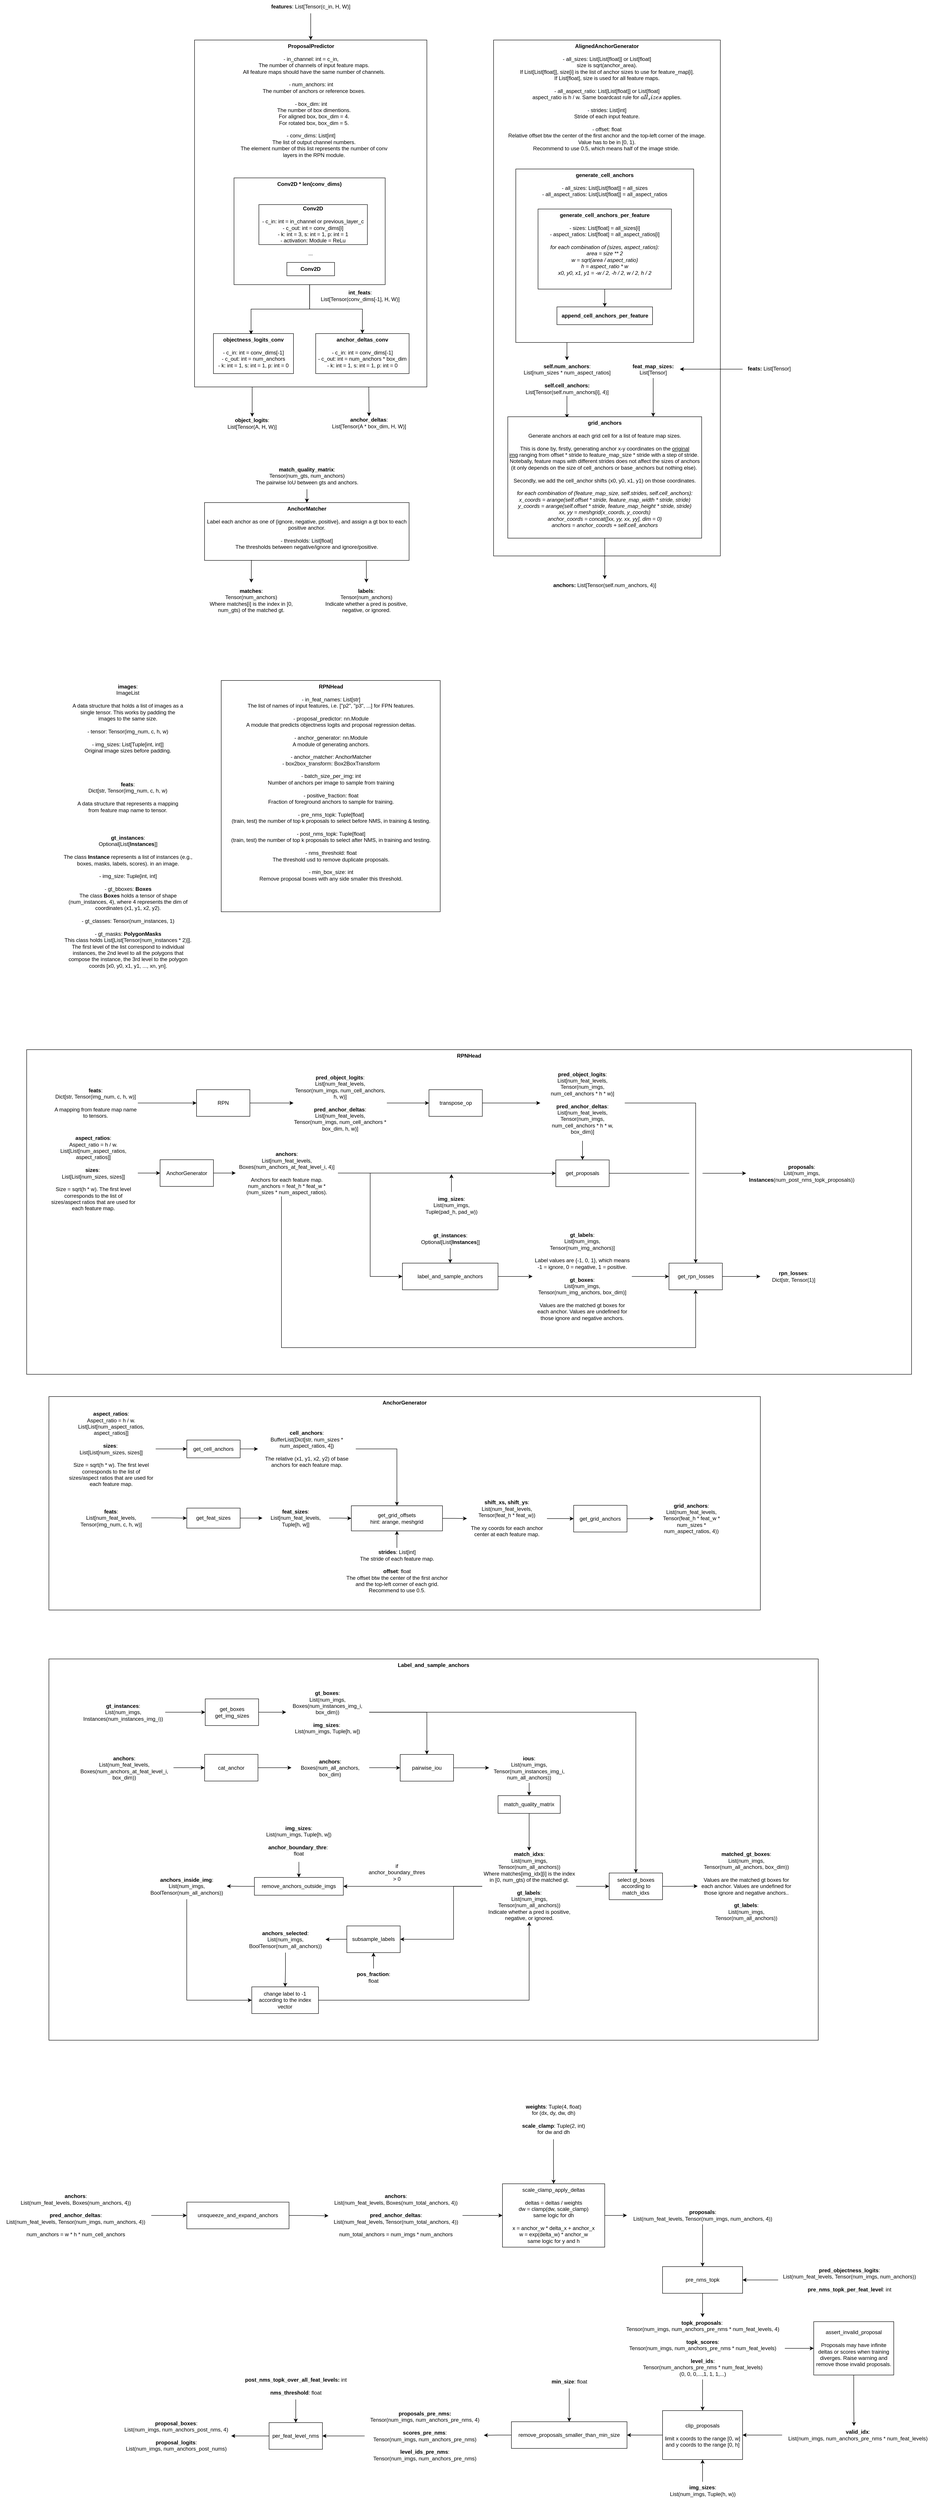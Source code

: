<mxfile version="21.6.5" type="device">
  <diagram name="Page-1" id="FaS-8nCcQiOraSkI_LxY">
    <mxGraphModel dx="2877" dy="1227" grid="1" gridSize="10" guides="1" tooltips="1" connect="1" arrows="1" fold="1" page="1" pageScale="1" pageWidth="850" pageHeight="1100" math="0" shadow="0">
      <root>
        <mxCell id="0" />
        <mxCell id="1" parent="0" />
        <mxCell id="BEdHSaELOOkyDhZWxIg6-181" value="&lt;b&gt;Label_and_sample_anchors&lt;/b&gt;" style="rounded=0;whiteSpace=wrap;html=1;verticalAlign=top;" parent="1" vertex="1">
          <mxGeometry x="-240" y="3800" width="1730.18" height="857.25" as="geometry" />
        </mxCell>
        <mxCell id="BEdHSaELOOkyDhZWxIg6-120" value="&lt;b&gt;AnchorGenerator&lt;/b&gt;" style="rounded=0;whiteSpace=wrap;html=1;verticalAlign=top;" parent="1" vertex="1">
          <mxGeometry x="-240" y="3210" width="1600" height="480" as="geometry" />
        </mxCell>
        <mxCell id="BEdHSaELOOkyDhZWxIg6-117" value="&lt;b&gt;RPNHead&lt;/b&gt;" style="rounded=0;whiteSpace=wrap;html=1;verticalAlign=top;" parent="1" vertex="1">
          <mxGeometry x="-290" y="2430" width="1990" height="730" as="geometry" />
        </mxCell>
        <mxCell id="gYGbqQAWoBk6Md79gJOv-17" value="" style="edgeStyle=orthogonalEdgeStyle;rounded=0;orthogonalLoop=1;jettySize=auto;html=1;entryX=0.5;entryY=0;entryDx=0;entryDy=0;" parent="1" source="gYGbqQAWoBk6Md79gJOv-15" target="gYGbqQAWoBk6Md79gJOv-25" edge="1">
          <mxGeometry relative="1" as="geometry">
            <mxPoint x="172.5" y="150" as="targetPoint" />
          </mxGeometry>
        </mxCell>
        <mxCell id="gYGbqQAWoBk6Md79gJOv-15" value="&lt;b&gt;features&lt;/b&gt;: List[Tensor(c_in, H, W)]" style="text;html=1;strokeColor=none;fillColor=none;align=center;verticalAlign=middle;whiteSpace=wrap;rounded=0;" parent="1" vertex="1">
          <mxGeometry x="248.75" y="70" width="200" height="30" as="geometry" />
        </mxCell>
        <mxCell id="gYGbqQAWoBk6Md79gJOv-25" value="&lt;div style=&quot;&quot;&gt;&lt;b&gt;ProposalPredictor&lt;/b&gt;&lt;/div&gt;&lt;div style=&quot;&quot;&gt;&lt;br&gt;&lt;/div&gt;- in_channel: int = c_in,&lt;br style=&quot;border-color: var(--border-color);&quot;&gt;&lt;span style=&quot;border-color: var(--border-color);&quot;&gt;&lt;span style=&quot;white-space: pre;&quot;&gt;&amp;nbsp;&amp;nbsp;&amp;nbsp;&amp;nbsp;&lt;/span&gt;&lt;/span&gt;&lt;span style=&quot;&quot;&gt;The number of channels of input feature maps.&lt;/span&gt;&lt;br style=&quot;border-color: var(--border-color);&quot;&gt;&lt;span style=&quot;border-color: var(--border-color);&quot;&gt;&lt;span style=&quot;white-space: pre;&quot;&gt;&amp;nbsp;&amp;nbsp;&amp;nbsp;&amp;nbsp;&lt;/span&gt;&lt;/span&gt;&lt;span style=&quot;&quot;&gt;All feature maps should have the same number of channels.&lt;/span&gt;&lt;br style=&quot;border-color: var(--border-color);&quot;&gt;&lt;br style=&quot;border-color: var(--border-color);&quot;&gt;&lt;span style=&quot;&quot;&gt;- num_anchors: int&lt;/span&gt;&lt;br style=&quot;border-color: var(--border-color);&quot;&gt;&lt;span style=&quot;border-color: var(--border-color);&quot;&gt;&lt;span style=&quot;white-space: pre;&quot;&gt;&amp;nbsp;&amp;nbsp;&amp;nbsp;&amp;nbsp;&lt;/span&gt;&lt;/span&gt;&lt;span style=&quot;&quot;&gt;The number of anchors or reference boxes.&lt;/span&gt;&lt;br style=&quot;border-color: var(--border-color);&quot;&gt;&lt;br style=&quot;border-color: var(--border-color);&quot;&gt;&lt;span style=&quot;&quot;&gt;- box_dim: int&lt;/span&gt;&lt;br style=&quot;border-color: var(--border-color);&quot;&gt;&lt;span style=&quot;border-color: var(--border-color);&quot;&gt;&lt;span style=&quot;white-space: pre;&quot;&gt;&amp;nbsp;&amp;nbsp;&amp;nbsp;&amp;nbsp;&lt;/span&gt;&lt;/span&gt;&lt;span style=&quot;&quot;&gt;The number of box dimentions.&lt;/span&gt;&lt;br style=&quot;border-color: var(--border-color);&quot;&gt;&lt;span style=&quot;border-color: var(--border-color);&quot;&gt;&lt;span style=&quot;white-space: pre;&quot;&gt;&amp;nbsp;&amp;nbsp;&amp;nbsp;&amp;nbsp;&lt;/span&gt;&lt;/span&gt;&lt;span style=&quot;&quot;&gt;For aligned box, box_dim = 4.&lt;/span&gt;&lt;br style=&quot;border-color: var(--border-color);&quot;&gt;&lt;span style=&quot;border-color: var(--border-color);&quot;&gt;&lt;span style=&quot;white-space: pre;&quot;&gt;&amp;nbsp;&amp;nbsp;&amp;nbsp;&amp;nbsp;&lt;/span&gt;&lt;/span&gt;&lt;span style=&quot;&quot;&gt;For rotated box, box_dim = 5.&lt;/span&gt;&lt;br style=&quot;border-color: var(--border-color);&quot;&gt;&lt;br style=&quot;border-color: var(--border-color);&quot;&gt;&lt;span style=&quot;&quot;&gt;- conv_dims: List[int]&lt;/span&gt;&lt;br style=&quot;border-color: var(--border-color);&quot;&gt;&lt;span style=&quot;border-color: var(--border-color);&quot;&gt;&lt;span style=&quot;white-space: pre;&quot;&gt;&amp;nbsp;&amp;nbsp;&amp;nbsp;&amp;nbsp;&lt;/span&gt;&lt;/span&gt;&lt;span style=&quot;&quot;&gt;The list of output channel numbers.&lt;/span&gt;&lt;br style=&quot;border-color: var(--border-color);&quot;&gt;&lt;span style=&quot;border-color: var(--border-color);&quot;&gt;&lt;span style=&quot;white-space: pre;&quot;&gt;&amp;nbsp;&amp;nbsp;&amp;nbsp;&amp;nbsp;&lt;/span&gt;&lt;/span&gt;&lt;span style=&quot;&quot;&gt;The element number of this list represents the number of conv&lt;/span&gt;&lt;br style=&quot;border-color: var(--border-color);&quot;&gt;&lt;span style=&quot;border-color: var(--border-color);&quot;&gt;&lt;span style=&quot;white-space: pre;&quot;&gt;&amp;nbsp;&amp;nbsp;&amp;nbsp;&amp;nbsp;&lt;/span&gt;&lt;/span&gt;&lt;span style=&quot;&quot;&gt;layers in the RPN module.&lt;/span&gt;" style="rounded=0;whiteSpace=wrap;html=1;align=center;verticalAlign=top;" parent="1" vertex="1">
          <mxGeometry x="87.5" y="160" width="522.5" height="780" as="geometry" />
        </mxCell>
        <mxCell id="gYGbqQAWoBk6Md79gJOv-36" value="" style="group" parent="1" vertex="1" connectable="0">
          <mxGeometry x="176.25" y="470" width="345" height="260" as="geometry" />
        </mxCell>
        <mxCell id="gYGbqQAWoBk6Md79gJOv-35" value="&lt;b&gt;Conv2D * len(conv_dims)&lt;/b&gt;" style="rounded=0;whiteSpace=wrap;html=1;verticalAlign=top;" parent="gYGbqQAWoBk6Md79gJOv-36" vertex="1">
          <mxGeometry width="340" height="240" as="geometry" />
        </mxCell>
        <mxCell id="gYGbqQAWoBk6Md79gJOv-28" value="&lt;b&gt;Conv2D&lt;/b&gt;&lt;br&gt;&lt;br&gt;&lt;div style=&quot;&quot;&gt;&lt;span style=&quot;background-color: initial;&quot;&gt;- c_in: int = in_channel or previous_layer_c&lt;/span&gt;&lt;/div&gt;&lt;div style=&quot;&quot;&gt;&lt;span style=&quot;background-color: initial;&quot;&gt;- c_out: int = conv_dims[i]&lt;/span&gt;&lt;/div&gt;&lt;div style=&quot;&quot;&gt;&lt;span style=&quot;background-color: initial;&quot;&gt;- k: int = 3, s: int = 1, p: int = 1&lt;/span&gt;&lt;/div&gt;&lt;div style=&quot;&quot;&gt;&lt;span style=&quot;background-color: initial;&quot;&gt;- activation: Module = ReLu&lt;/span&gt;&lt;/div&gt;" style="rounded=0;whiteSpace=wrap;html=1;align=center;" parent="gYGbqQAWoBk6Md79gJOv-36" vertex="1">
          <mxGeometry x="55.95" y="60" width="244.05" height="90" as="geometry" />
        </mxCell>
        <mxCell id="gYGbqQAWoBk6Md79gJOv-31" value="..." style="text;html=1;strokeColor=none;fillColor=none;align=center;verticalAlign=middle;whiteSpace=wrap;rounded=0;" parent="gYGbqQAWoBk6Md79gJOv-36" vertex="1">
          <mxGeometry x="146.858" y="160" width="51.284" height="20" as="geometry" />
        </mxCell>
        <mxCell id="gYGbqQAWoBk6Md79gJOv-32" value="&lt;b&gt;Conv2D&lt;/b&gt;" style="rounded=0;whiteSpace=wrap;html=1;" parent="gYGbqQAWoBk6Md79gJOv-36" vertex="1">
          <mxGeometry x="118.885" y="190" width="107.23" height="30" as="geometry" />
        </mxCell>
        <mxCell id="gYGbqQAWoBk6Md79gJOv-37" value="&lt;div style=&quot;&quot;&gt;&lt;span style=&quot;background-color: initial;&quot;&gt;&lt;b&gt;objectness_logits_conv&lt;/b&gt;&lt;/span&gt;&lt;/div&gt;&lt;br&gt;- c_in: int = conv_dims[-1]&lt;br&gt;- c_out: int = num_anchors&lt;br&gt;- k: int = 1, s: int = 1, p: int = 0" style="rounded=0;whiteSpace=wrap;html=1;verticalAlign=top;align=center;" parent="1" vertex="1">
          <mxGeometry x="130" y="820" width="180" height="90" as="geometry" />
        </mxCell>
        <mxCell id="gYGbqQAWoBk6Md79gJOv-38" value="&lt;div style=&quot;&quot;&gt;&lt;span style=&quot;background-color: initial;&quot;&gt;&lt;b&gt;anchor_deltas_conv&lt;/b&gt;&lt;/span&gt;&lt;/div&gt;&lt;br&gt;- c_in: int = conv_dims[-1]&lt;br&gt;- c_out: int = num_anchors * box_dim&lt;br&gt;- k: int = 1, s: int = 1, p: int = 0" style="rounded=0;whiteSpace=wrap;html=1;verticalAlign=top;align=center;" parent="1" vertex="1">
          <mxGeometry x="360" y="820" width="210" height="90" as="geometry" />
        </mxCell>
        <mxCell id="gYGbqQAWoBk6Md79gJOv-39" value="" style="edgeStyle=orthogonalEdgeStyle;rounded=0;orthogonalLoop=1;jettySize=auto;html=1;" parent="1" source="gYGbqQAWoBk6Md79gJOv-35" target="gYGbqQAWoBk6Md79gJOv-38" edge="1">
          <mxGeometry relative="1" as="geometry" />
        </mxCell>
        <mxCell id="gYGbqQAWoBk6Md79gJOv-40" style="edgeStyle=orthogonalEdgeStyle;rounded=0;orthogonalLoop=1;jettySize=auto;html=1;entryX=0.47;entryY=0.02;entryDx=0;entryDy=0;entryPerimeter=0;" parent="1" source="gYGbqQAWoBk6Md79gJOv-35" target="gYGbqQAWoBk6Md79gJOv-37" edge="1">
          <mxGeometry relative="1" as="geometry" />
        </mxCell>
        <mxCell id="gYGbqQAWoBk6Md79gJOv-42" value="&lt;b&gt;object_logits&lt;/b&gt;:&lt;br&gt;List[Tensor(A, H, W)]" style="text;html=1;strokeColor=none;fillColor=none;align=center;verticalAlign=middle;whiteSpace=wrap;rounded=0;" parent="1" vertex="1">
          <mxGeometry x="149" y="1007" width="136.25" height="30" as="geometry" />
        </mxCell>
        <mxCell id="gYGbqQAWoBk6Md79gJOv-43" value="&lt;b&gt;anchor_deltas&lt;/b&gt;: &lt;br&gt;List[Tensor(A * box_dim, H, W)]" style="text;html=1;strokeColor=none;fillColor=none;align=center;verticalAlign=middle;whiteSpace=wrap;rounded=0;" parent="1" vertex="1">
          <mxGeometry x="385" y="1006" width="190" height="30" as="geometry" />
        </mxCell>
        <mxCell id="gYGbqQAWoBk6Md79gJOv-44" value="" style="endArrow=classic;html=1;rounded=0;exitX=0.25;exitY=1;exitDx=0;exitDy=0;entryX=0.5;entryY=0;entryDx=0;entryDy=0;" parent="1" target="gYGbqQAWoBk6Md79gJOv-42" edge="1">
          <mxGeometry width="50" height="50" relative="1" as="geometry">
            <mxPoint x="217.125" y="940" as="sourcePoint" />
            <mxPoint x="218.7" y="1020" as="targetPoint" />
          </mxGeometry>
        </mxCell>
        <mxCell id="gYGbqQAWoBk6Md79gJOv-45" value="" style="endArrow=classic;html=1;rounded=0;exitX=0.75;exitY=1;exitDx=0;exitDy=0;entryX=0.5;entryY=0;entryDx=0;entryDy=0;" parent="1" source="gYGbqQAWoBk6Md79gJOv-25" target="gYGbqQAWoBk6Md79gJOv-43" edge="1">
          <mxGeometry width="50" height="50" relative="1" as="geometry">
            <mxPoint x="240" y="920" as="sourcePoint" />
            <mxPoint x="290" y="870" as="targetPoint" />
          </mxGeometry>
        </mxCell>
        <mxCell id="gYGbqQAWoBk6Md79gJOv-46" value="&lt;b&gt;AlignedAnchorGenerator&lt;/b&gt;&lt;br&gt;&lt;br&gt;- all_sizes: List[List[float]] or List[float]&lt;br&gt;size is sqrt(anchor_area).&lt;br&gt;If List[List[float]], size[i] is the list of anchor sizes to use for feature_map[i].&lt;br&gt;If List[float], size is used for all feature maps.&lt;br&gt;&lt;br&gt;- all_aspect_ratio: List[List[float]] or List[float]&lt;br&gt;aspect_ratio is h / w. Same boardcast rule for `all_sizes` applies.&lt;br&gt;&lt;br&gt;- strides: List[int]&lt;br&gt;Stride of each input feature.&lt;br&gt;&lt;br&gt;- offset: float&lt;br&gt;Relative offset btw the center of the first anchor and the top-left corner of the image.&lt;br&gt;Value has to be in [0, 1).&lt;br&gt;Recommend to use 0.5, which means half of the image stride.&amp;nbsp;" style="rounded=0;whiteSpace=wrap;html=1;align=center;verticalAlign=top;" parent="1" vertex="1">
          <mxGeometry x="760" y="160" width="510" height="1160" as="geometry" />
        </mxCell>
        <mxCell id="gYGbqQAWoBk6Md79gJOv-52" style="edgeStyle=orthogonalEdgeStyle;rounded=0;orthogonalLoop=1;jettySize=auto;html=1;entryX=0.5;entryY=0;entryDx=0;entryDy=0;" parent="1" source="gYGbqQAWoBk6Md79gJOv-48" target="gYGbqQAWoBk6Md79gJOv-51" edge="1">
          <mxGeometry relative="1" as="geometry">
            <Array as="points">
              <mxPoint x="925" y="850" />
              <mxPoint x="925" y="850" />
            </Array>
          </mxGeometry>
        </mxCell>
        <mxCell id="gYGbqQAWoBk6Md79gJOv-48" value="&lt;b&gt;generate_cell_anchors&lt;/b&gt;&lt;br&gt;&lt;br&gt;- all_sizes: List[List[float]] = all_sizes&lt;br&gt;- all_aspect_ratios: List[List[float]] = all_aspect_ratios" style="rounded=0;whiteSpace=wrap;html=1;verticalAlign=top;" parent="1" vertex="1">
          <mxGeometry x="810" y="450" width="400" height="390" as="geometry" />
        </mxCell>
        <mxCell id="gYGbqQAWoBk6Md79gJOv-50" style="edgeStyle=orthogonalEdgeStyle;rounded=0;orthogonalLoop=1;jettySize=auto;html=1;" parent="1" source="gYGbqQAWoBk6Md79gJOv-47" target="gYGbqQAWoBk6Md79gJOv-49" edge="1">
          <mxGeometry relative="1" as="geometry" />
        </mxCell>
        <mxCell id="gYGbqQAWoBk6Md79gJOv-47" value="&lt;b&gt;generate_cell_anchors_per_feature&lt;/b&gt;&lt;br&gt;&lt;br&gt;- sizes: List[float] = all_sizes[i]&lt;br&gt;- aspect_ratios: List[float] = all_aspect_ratios[i]&lt;br&gt;&lt;br&gt;&lt;i&gt;for each combination of (sizes, aspect_ratios):&lt;br&gt;area = size ** 2&lt;br&gt;w = sqrt(area / aspect_ratio)&lt;br&gt;h = aspect_ratio * w&lt;br&gt;x0, y0, x1, y1 = -w / 2, -h / 2, w / 2, h / 2&lt;/i&gt;" style="rounded=0;whiteSpace=wrap;html=1;verticalAlign=top;" parent="1" vertex="1">
          <mxGeometry x="860" y="540" width="300" height="180" as="geometry" />
        </mxCell>
        <mxCell id="gYGbqQAWoBk6Md79gJOv-49" value="&lt;b&gt;append_cell_anchors_per_feature&lt;/b&gt;" style="rounded=0;whiteSpace=wrap;html=1;" parent="1" vertex="1">
          <mxGeometry x="902.5" y="760" width="215" height="40" as="geometry" />
        </mxCell>
        <mxCell id="gYGbqQAWoBk6Md79gJOv-71" style="edgeStyle=orthogonalEdgeStyle;rounded=0;orthogonalLoop=1;jettySize=auto;html=1;entryX=0.305;entryY=0.01;entryDx=0;entryDy=0;entryPerimeter=0;" parent="1" source="gYGbqQAWoBk6Md79gJOv-51" target="gYGbqQAWoBk6Md79gJOv-53" edge="1">
          <mxGeometry relative="1" as="geometry" />
        </mxCell>
        <mxCell id="gYGbqQAWoBk6Md79gJOv-51" value="&lt;b&gt;self.num_anchors&lt;/b&gt;:&lt;br&gt;List[num_sizes * num_aspect_ratios]&lt;br&gt;&lt;br&gt;&lt;b&gt;self.cell_anchors:&lt;/b&gt;&lt;br&gt;List[Tensor(self.num_anchors[i], 4)]" style="text;html=1;strokeColor=none;fillColor=none;align=center;verticalAlign=top;whiteSpace=wrap;rounded=0;" parent="1" vertex="1">
          <mxGeometry x="822.5" y="880" width="205" height="80" as="geometry" />
        </mxCell>
        <mxCell id="gYGbqQAWoBk6Md79gJOv-57" style="edgeStyle=orthogonalEdgeStyle;rounded=0;orthogonalLoop=1;jettySize=auto;html=1;entryX=0.5;entryY=0;entryDx=0;entryDy=0;exitX=0.5;exitY=1;exitDx=0;exitDy=0;" parent="1" source="gYGbqQAWoBk6Md79gJOv-53" target="gYGbqQAWoBk6Md79gJOv-56" edge="1">
          <mxGeometry relative="1" as="geometry" />
        </mxCell>
        <mxCell id="gYGbqQAWoBk6Md79gJOv-53" value="&lt;b&gt;grid_anchors&lt;/b&gt;&lt;br&gt;&lt;br&gt;Generate anchors at each grid cell for a list of feature map sizes.&lt;br&gt;&lt;br&gt;This is done by, firstly, generating anchor x-y coordinates on the &lt;u&gt;original img&lt;/u&gt;&amp;nbsp;ranging from offset * stride to feature_map_size * stride with a step of stride.&amp;nbsp;&lt;br&gt;Notebally, feature maps with different strides does not affect the sizes of anchors (it only depends on the size of cell_anchors or base_anchors but nothing else).&amp;nbsp;&lt;br&gt;&lt;br&gt;Secondly, we add the cell_anchor shifts (x0, y0, x1, y1) on those coordinates.&lt;br&gt;&lt;br&gt;&lt;i&gt;for each combination of (feature_map_size, self.strides, self.cell_anchors):&lt;br&gt;x_coords = arange(self.offset * stride, feature_map_width * stride, stride)&lt;br&gt;y_coords = arange(self.offset * stride, feature_map_height * stride, stride)&lt;br&gt;xx, yy = meshgrid(x_coords, y_coords)&lt;br&gt;anchor_coords = concat([xx, yy, xx, yy], dim = 0)&lt;br&gt;anchors = anchor_coords + self.cell_anchors&lt;br&gt;&lt;/i&gt;" style="rounded=0;whiteSpace=wrap;html=1;verticalAlign=top;" parent="1" vertex="1">
          <mxGeometry x="792" y="1007" width="436" height="273" as="geometry" />
        </mxCell>
        <mxCell id="gYGbqQAWoBk6Md79gJOv-54" value="&lt;b&gt;int_feats&lt;/b&gt;: &lt;br&gt;List[Tensor(conv_dims[-1], H, W)]" style="text;html=1;strokeColor=none;fillColor=none;align=center;verticalAlign=middle;whiteSpace=wrap;rounded=0;" parent="1" vertex="1">
          <mxGeometry x="360" y="720" width="200" height="30" as="geometry" />
        </mxCell>
        <mxCell id="gYGbqQAWoBk6Md79gJOv-56" value="&lt;b&gt;anchors: &lt;/b&gt;List[Tensor(self.num_anchors, 4)]" style="text;html=1;strokeColor=none;fillColor=none;align=center;verticalAlign=top;whiteSpace=wrap;rounded=0;" parent="1" vertex="1">
          <mxGeometry x="865" y="1372" width="290" height="30" as="geometry" />
        </mxCell>
        <mxCell id="gYGbqQAWoBk6Md79gJOv-72" style="edgeStyle=orthogonalEdgeStyle;rounded=0;orthogonalLoop=1;jettySize=auto;html=1;entryX=1;entryY=0.5;entryDx=0;entryDy=0;" parent="1" source="gYGbqQAWoBk6Md79gJOv-59" target="gYGbqQAWoBk6Md79gJOv-70" edge="1">
          <mxGeometry relative="1" as="geometry" />
        </mxCell>
        <mxCell id="gYGbqQAWoBk6Md79gJOv-59" value="&lt;b&gt;feats: &lt;/b&gt;List[Tensor]" style="text;html=1;strokeColor=none;fillColor=none;align=center;verticalAlign=top;whiteSpace=wrap;rounded=0;" parent="1" vertex="1">
          <mxGeometry x="1320" y="885" width="120" height="30" as="geometry" />
        </mxCell>
        <mxCell id="gYGbqQAWoBk6Md79gJOv-62" value="&lt;b&gt;AnchorMatcher&lt;/b&gt;&lt;br&gt;&lt;br&gt;Label each anchor as one of {ignore, negative, positive}, and assign a gt box to each positive anchor.&lt;br&gt;&lt;br&gt;- thresholds: List[float]&lt;br&gt;The thresholds between negative/ignore and ignore/positive.&lt;br&gt;" style="rounded=0;whiteSpace=wrap;html=1;verticalAlign=top;" parent="1" vertex="1">
          <mxGeometry x="110" y="1200" width="460" height="130" as="geometry" />
        </mxCell>
        <mxCell id="gYGbqQAWoBk6Md79gJOv-65" style="edgeStyle=orthogonalEdgeStyle;rounded=0;orthogonalLoop=1;jettySize=auto;html=1;entryX=0.5;entryY=0;entryDx=0;entryDy=0;" parent="1" source="gYGbqQAWoBk6Md79gJOv-64" target="gYGbqQAWoBk6Md79gJOv-62" edge="1">
          <mxGeometry relative="1" as="geometry" />
        </mxCell>
        <mxCell id="gYGbqQAWoBk6Md79gJOv-64" value="&lt;b&gt;match_quality_matrix&lt;/b&gt;: &lt;br&gt;Tensor(num_gts, num_anchors)&lt;br&gt;The pairwise IoU between gts and anchors." style="text;html=1;align=center;verticalAlign=middle;resizable=0;points=[];autosize=1;strokeColor=none;fillColor=none;" parent="1" vertex="1">
          <mxGeometry x="215.25" y="1110" width="250" height="60" as="geometry" />
        </mxCell>
        <mxCell id="gYGbqQAWoBk6Md79gJOv-66" value="&lt;b&gt;matches&lt;/b&gt;: &lt;br&gt;Tensor(num_anchors)&lt;br&gt;Where matches[i] is the index in [0, num_gts) of the matched gt." style="text;html=1;strokeColor=none;fillColor=none;align=center;verticalAlign=middle;whiteSpace=wrap;rounded=0;" parent="1" vertex="1">
          <mxGeometry x="120" y="1380" width="190" height="80" as="geometry" />
        </mxCell>
        <mxCell id="gYGbqQAWoBk6Md79gJOv-67" value="&lt;b&gt;labels&lt;/b&gt;: &lt;br&gt;Tensor(num_anchors)&lt;br&gt;Indicate whether a pred is positive, negative, or ignored." style="text;html=1;strokeColor=none;fillColor=none;align=center;verticalAlign=middle;whiteSpace=wrap;rounded=0;" parent="1" vertex="1">
          <mxGeometry x="379" y="1380" width="190" height="80" as="geometry" />
        </mxCell>
        <mxCell id="gYGbqQAWoBk6Md79gJOv-68" value="" style="endArrow=classic;html=1;rounded=0;exitX=0.229;exitY=0.993;exitDx=0;exitDy=0;exitPerimeter=0;" parent="1" source="gYGbqQAWoBk6Md79gJOv-62" target="gYGbqQAWoBk6Md79gJOv-66" edge="1">
          <mxGeometry width="50" height="50" relative="1" as="geometry">
            <mxPoint x="350" y="1400" as="sourcePoint" />
            <mxPoint x="400" y="1350" as="targetPoint" />
          </mxGeometry>
        </mxCell>
        <mxCell id="gYGbqQAWoBk6Md79gJOv-69" value="" style="endArrow=classic;html=1;rounded=0;exitX=0.791;exitY=1.006;exitDx=0;exitDy=0;exitPerimeter=0;entryX=0.5;entryY=0;entryDx=0;entryDy=0;" parent="1" source="gYGbqQAWoBk6Md79gJOv-62" target="gYGbqQAWoBk6Md79gJOv-67" edge="1">
          <mxGeometry width="50" height="50" relative="1" as="geometry">
            <mxPoint x="350" y="1400" as="sourcePoint" />
            <mxPoint x="400" y="1350" as="targetPoint" />
          </mxGeometry>
        </mxCell>
        <mxCell id="gYGbqQAWoBk6Md79gJOv-73" style="edgeStyle=orthogonalEdgeStyle;rounded=0;orthogonalLoop=1;jettySize=auto;html=1;entryX=0.75;entryY=0;entryDx=0;entryDy=0;" parent="1" source="gYGbqQAWoBk6Md79gJOv-70" target="gYGbqQAWoBk6Md79gJOv-53" edge="1">
          <mxGeometry relative="1" as="geometry" />
        </mxCell>
        <mxCell id="gYGbqQAWoBk6Md79gJOv-70" value="&lt;b&gt;feat_map_sizes: &lt;/b&gt;List[Tensor]" style="text;html=1;strokeColor=none;fillColor=none;align=center;verticalAlign=top;whiteSpace=wrap;rounded=0;" parent="1" vertex="1">
          <mxGeometry x="1059" y="880" width="120" height="40" as="geometry" />
        </mxCell>
        <mxCell id="gYGbqQAWoBk6Md79gJOv-74" value="&lt;b&gt;RPNHead&lt;/b&gt;&lt;br&gt;&lt;br&gt;- in_feat_names: List[str]&lt;br&gt;The list of names of input features, i.e. [&quot;p2&quot;, &quot;p3&quot;, ...] for FPN features.&lt;br&gt;&lt;br&gt;- proposal_predictor: nn.Module&lt;br&gt;A module that predicts objectness logits and proposal regression deltas.&lt;br&gt;&lt;br&gt;- anchor_generator: nn.Module&lt;br&gt;A module of generating anchors.&lt;br&gt;&lt;br&gt;- anchor_matcher: AnchorMatcher&lt;br&gt;- box2box_transform: Box2BoxTransform&lt;br&gt;&lt;br&gt;- batch_size_per_img: int&lt;br&gt;Number of anchors per image to sample from training&lt;br&gt;&lt;br&gt;- positive_fraction: float&lt;br&gt;Fraction of foreground anchors to sample for training.&lt;br&gt;&lt;br&gt;- pre_nms_topk: Tuple[float]&lt;br&gt;(train, test) the number of top k proposals to select before NMS, in training &amp;amp; testing.&lt;br&gt;&lt;br&gt;- post_nms_topk: Tuple[float]&lt;br&gt;(train, test) the number of top k proposals to select after NMS, in training and testing.&lt;br&gt;&lt;br&gt;- nms_threshold: float&lt;br&gt;The threshold usd to remove duplicate proposals.&lt;br&gt;&lt;br&gt;- min_box_size: int&lt;br&gt;Remove proposal boxes with any side smaller this threshold." style="rounded=0;whiteSpace=wrap;html=1;verticalAlign=top;" parent="1" vertex="1">
          <mxGeometry x="147.5" y="1600" width="492.5" height="520" as="geometry" />
        </mxCell>
        <mxCell id="BEdHSaELOOkyDhZWxIg6-2" value="&lt;b&gt;images&lt;/b&gt;: &lt;br&gt;ImageList&lt;br&gt;&lt;br&gt;A data structure that holds a list of images as a single tensor. This works by padding the images to the same size.&lt;br&gt;&lt;br&gt;- tensor: Tensor(img_num, c, h, w)&lt;br&gt;&lt;br&gt;- img_sizes: List[Tuple[int, int]]&lt;br&gt;Original image sizes before padding.&lt;br&gt;" style="text;html=1;strokeColor=none;fillColor=none;align=center;verticalAlign=top;whiteSpace=wrap;rounded=0;" parent="1" vertex="1">
          <mxGeometry x="-189.87" y="1600" width="254.75" height="180" as="geometry" />
        </mxCell>
        <mxCell id="BEdHSaELOOkyDhZWxIg6-3" value="&lt;b&gt;feats&lt;/b&gt;: &lt;br&gt;Dict[str, Tensor(img_num, c, h, w)&lt;br&gt;&lt;br&gt;A data structure that represents a mapping from feature map name to tensor." style="text;html=1;strokeColor=none;fillColor=none;align=center;verticalAlign=top;whiteSpace=wrap;rounded=0;" parent="1" vertex="1">
          <mxGeometry x="-189.87" y="1820" width="254.75" height="90" as="geometry" />
        </mxCell>
        <mxCell id="BEdHSaELOOkyDhZWxIg6-4" value="&lt;b&gt;gt_instances&lt;/b&gt;: &lt;br&gt;Optional[List[&lt;b&gt;Instances&lt;/b&gt;]]&lt;br&gt;&lt;br&gt;The class &lt;b&gt;Instance &lt;/b&gt;represents a list of instances (e.g., boxes, masks, labels, scores). in an image.&lt;br&gt;&lt;br&gt;- img_size: Tuple[int, int]&lt;br&gt;&lt;br&gt;- gt_bboxes: &lt;b&gt;Boxes&lt;/b&gt;&lt;br&gt;The class &lt;b&gt;Boxes &lt;/b&gt;holds a tensor of shape (num_instances, 4), where 4 represents the dim of coordinates (x1, y1, x2, y2).&lt;br&gt;&lt;br&gt;- gt_classes: Tensor(num_instances, 1)&lt;br&gt;&lt;br&gt;- gt_masks:&amp;nbsp;&lt;b&gt;PolygonMasks&lt;/b&gt;&lt;br&gt;This class holds List[List[Tensor(num_instances * 2)]]. The first level of the list correspond to individual instances, the 2nd level to all the polygons that compose the instance, the 3rd level to the polygon coords [x0, y0, x1, y1, ..., xn, yn]." style="text;html=1;strokeColor=none;fillColor=none;align=center;verticalAlign=top;whiteSpace=wrap;rounded=0;" parent="1" vertex="1">
          <mxGeometry x="-212.5" y="1940" width="300" height="330" as="geometry" />
        </mxCell>
        <mxCell id="BEdHSaELOOkyDhZWxIg6-82" style="edgeStyle=orthogonalEdgeStyle;rounded=0;orthogonalLoop=1;jettySize=auto;html=1;" parent="1" source="BEdHSaELOOkyDhZWxIg6-12" edge="1">
          <mxGeometry relative="1" as="geometry">
            <mxPoint x="665.25" y="2710" as="targetPoint" />
          </mxGeometry>
        </mxCell>
        <mxCell id="BEdHSaELOOkyDhZWxIg6-12" value="&lt;b&gt;img_sizes&lt;/b&gt;: &lt;br&gt;List(num_imgs, Tuple(pad_h, pad_w))" style="text;html=1;strokeColor=none;fillColor=none;align=center;verticalAlign=middle;whiteSpace=wrap;rounded=0;" parent="1" vertex="1">
          <mxGeometry x="595.75" y="2750" width="139" height="60" as="geometry" />
        </mxCell>
        <mxCell id="BEdHSaELOOkyDhZWxIg6-21" style="edgeStyle=orthogonalEdgeStyle;rounded=0;orthogonalLoop=1;jettySize=auto;html=1;entryX=0;entryY=0.5;entryDx=0;entryDy=0;" parent="1" source="BEdHSaELOOkyDhZWxIg6-13" target="BEdHSaELOOkyDhZWxIg6-20" edge="1">
          <mxGeometry relative="1" as="geometry" />
        </mxCell>
        <mxCell id="BEdHSaELOOkyDhZWxIg6-13" value="&lt;b style=&quot;border-color: var(--border-color);&quot;&gt;feats&lt;/b&gt;: &lt;br&gt;Dict[str, Tensor(img_num, c, h, w)]&lt;br&gt;&lt;br&gt;A mapping from feature map name to tensors." style="text;html=1;strokeColor=none;fillColor=none;align=center;verticalAlign=middle;whiteSpace=wrap;rounded=0;" parent="1" vertex="1">
          <mxGeometry x="-230" y="2515" width="190" height="70" as="geometry" />
        </mxCell>
        <mxCell id="BEdHSaELOOkyDhZWxIg6-37" style="edgeStyle=orthogonalEdgeStyle;rounded=0;orthogonalLoop=1;jettySize=auto;html=1;entryX=0.5;entryY=0;entryDx=0;entryDy=0;" parent="1" source="BEdHSaELOOkyDhZWxIg6-15" target="BEdHSaELOOkyDhZWxIg6-35" edge="1">
          <mxGeometry relative="1" as="geometry" />
        </mxCell>
        <mxCell id="BEdHSaELOOkyDhZWxIg6-15" value="&lt;b style=&quot;border-color: var(--border-color);&quot;&gt;gt_instances&lt;/b&gt;:&lt;br&gt;Optional[List[&lt;b style=&quot;border-color: var(--border-color);&quot;&gt;Instances&lt;/b&gt;]]" style="text;html=1;strokeColor=none;fillColor=none;align=center;verticalAlign=middle;whiteSpace=wrap;rounded=0;" parent="1" vertex="1">
          <mxGeometry x="582.5" y="2833" width="160" height="43" as="geometry" />
        </mxCell>
        <mxCell id="BEdHSaELOOkyDhZWxIg6-19" style="edgeStyle=orthogonalEdgeStyle;rounded=0;orthogonalLoop=1;jettySize=auto;html=1;entryX=0;entryY=0.5;entryDx=0;entryDy=0;" parent="1" source="BEdHSaELOOkyDhZWxIg6-16" target="BEdHSaELOOkyDhZWxIg6-18" edge="1">
          <mxGeometry relative="1" as="geometry" />
        </mxCell>
        <mxCell id="BEdHSaELOOkyDhZWxIg6-16" value="AnchorGenerator" style="rounded=0;whiteSpace=wrap;html=1;verticalAlign=middle;" parent="1" vertex="1">
          <mxGeometry x="10" y="2677.5" width="120" height="60" as="geometry" />
        </mxCell>
        <mxCell id="BEdHSaELOOkyDhZWxIg6-36" style="edgeStyle=orthogonalEdgeStyle;rounded=0;orthogonalLoop=1;jettySize=auto;html=1;entryX=0;entryY=0.5;entryDx=0;entryDy=0;" parent="1" source="BEdHSaELOOkyDhZWxIg6-18" target="BEdHSaELOOkyDhZWxIg6-35" edge="1">
          <mxGeometry relative="1" as="geometry" />
        </mxCell>
        <mxCell id="BEdHSaELOOkyDhZWxIg6-80" style="edgeStyle=orthogonalEdgeStyle;rounded=0;orthogonalLoop=1;jettySize=auto;html=1;entryX=0;entryY=0.5;entryDx=0;entryDy=0;" parent="1" source="BEdHSaELOOkyDhZWxIg6-18" target="BEdHSaELOOkyDhZWxIg6-53" edge="1">
          <mxGeometry relative="1" as="geometry" />
        </mxCell>
        <mxCell id="BEdHSaELOOkyDhZWxIg6-85" style="edgeStyle=orthogonalEdgeStyle;rounded=0;orthogonalLoop=1;jettySize=auto;html=1;entryX=0.5;entryY=1;entryDx=0;entryDy=0;" parent="1" source="BEdHSaELOOkyDhZWxIg6-18" target="BEdHSaELOOkyDhZWxIg6-42" edge="1">
          <mxGeometry relative="1" as="geometry">
            <Array as="points">
              <mxPoint x="283" y="3100" />
              <mxPoint x="1215" y="3100" />
            </Array>
          </mxGeometry>
        </mxCell>
        <mxCell id="BEdHSaELOOkyDhZWxIg6-18" value="&lt;b&gt;anchors&lt;/b&gt;:&lt;br&gt;List[num_feat_levels, Boxes(num_anchors_at_feat_level_i, 4)]&lt;br&gt;&lt;br&gt;Anchors for each feature map. num_anchors = feat_h * feat_w * (num_sizes * num_aspect_ratios)." style="text;html=1;strokeColor=none;fillColor=none;align=center;verticalAlign=middle;whiteSpace=wrap;rounded=0;" parent="1" vertex="1">
          <mxGeometry x="180" y="2655" width="230" height="105" as="geometry" />
        </mxCell>
        <mxCell id="BEdHSaELOOkyDhZWxIg6-27" style="edgeStyle=orthogonalEdgeStyle;rounded=0;orthogonalLoop=1;jettySize=auto;html=1;entryX=0;entryY=0.5;entryDx=0;entryDy=0;" parent="1" source="BEdHSaELOOkyDhZWxIg6-20" target="BEdHSaELOOkyDhZWxIg6-75" edge="1">
          <mxGeometry relative="1" as="geometry">
            <mxPoint x="294.5" y="2595" as="targetPoint" />
          </mxGeometry>
        </mxCell>
        <mxCell id="BEdHSaELOOkyDhZWxIg6-20" value="RPN" style="rounded=0;whiteSpace=wrap;html=1;" parent="1" vertex="1">
          <mxGeometry x="92" y="2520" width="120" height="60" as="geometry" />
        </mxCell>
        <mxCell id="BEdHSaELOOkyDhZWxIg6-30" style="edgeStyle=orthogonalEdgeStyle;rounded=0;orthogonalLoop=1;jettySize=auto;html=1;entryX=0;entryY=0.5;entryDx=0;entryDy=0;exitX=1;exitY=0.5;exitDx=0;exitDy=0;" parent="1" source="BEdHSaELOOkyDhZWxIg6-75" target="BEdHSaELOOkyDhZWxIg6-28" edge="1">
          <mxGeometry relative="1" as="geometry">
            <mxPoint x="495.75" y="2595" as="sourcePoint" />
            <Array as="points">
              <mxPoint x="520" y="2550" />
              <mxPoint x="520" y="2550" />
            </Array>
          </mxGeometry>
        </mxCell>
        <mxCell id="BEdHSaELOOkyDhZWxIg6-34" style="edgeStyle=orthogonalEdgeStyle;rounded=0;orthogonalLoop=1;jettySize=auto;html=1;entryX=0;entryY=0.5;entryDx=0;entryDy=0;" parent="1" source="BEdHSaELOOkyDhZWxIg6-28" target="BEdHSaELOOkyDhZWxIg6-69" edge="1">
          <mxGeometry relative="1" as="geometry">
            <mxPoint x="862.75" y="2600" as="targetPoint" />
          </mxGeometry>
        </mxCell>
        <mxCell id="BEdHSaELOOkyDhZWxIg6-28" value="transpose_op" style="rounded=0;whiteSpace=wrap;html=1;" parent="1" vertex="1">
          <mxGeometry x="614.75" y="2520" width="120" height="60" as="geometry" />
        </mxCell>
        <mxCell id="BEdHSaELOOkyDhZWxIg6-72" style="edgeStyle=orthogonalEdgeStyle;rounded=0;orthogonalLoop=1;jettySize=auto;html=1;entryX=0;entryY=0.5;entryDx=0;entryDy=0;" parent="1" source="BEdHSaELOOkyDhZWxIg6-35" target="BEdHSaELOOkyDhZWxIg6-71" edge="1">
          <mxGeometry relative="1" as="geometry" />
        </mxCell>
        <mxCell id="BEdHSaELOOkyDhZWxIg6-35" value="label_and_sample_anchors" style="rounded=0;whiteSpace=wrap;html=1;" parent="1" vertex="1">
          <mxGeometry x="555" y="2910" width="215" height="60" as="geometry" />
        </mxCell>
        <mxCell id="BEdHSaELOOkyDhZWxIg6-93" style="edgeStyle=orthogonalEdgeStyle;rounded=0;orthogonalLoop=1;jettySize=auto;html=1;entryX=0;entryY=0.5;entryDx=0;entryDy=0;" parent="1" source="BEdHSaELOOkyDhZWxIg6-42" target="BEdHSaELOOkyDhZWxIg6-90" edge="1">
          <mxGeometry relative="1" as="geometry" />
        </mxCell>
        <mxCell id="BEdHSaELOOkyDhZWxIg6-42" value="get_rpn_losses" style="rounded=0;whiteSpace=wrap;html=1;" parent="1" vertex="1">
          <mxGeometry x="1154.5" y="2910" width="120" height="60" as="geometry" />
        </mxCell>
        <mxCell id="BEdHSaELOOkyDhZWxIg6-79" style="edgeStyle=orthogonalEdgeStyle;rounded=0;orthogonalLoop=1;jettySize=auto;html=1;entryX=0.5;entryY=0;entryDx=0;entryDy=0;" parent="1" source="BEdHSaELOOkyDhZWxIg6-69" target="BEdHSaELOOkyDhZWxIg6-53" edge="1">
          <mxGeometry relative="1" as="geometry" />
        </mxCell>
        <mxCell id="BEdHSaELOOkyDhZWxIg6-83" style="edgeStyle=orthogonalEdgeStyle;rounded=0;orthogonalLoop=1;jettySize=auto;html=1;entryX=0.5;entryY=0;entryDx=0;entryDy=0;" parent="1" source="BEdHSaELOOkyDhZWxIg6-69" target="BEdHSaELOOkyDhZWxIg6-42" edge="1">
          <mxGeometry relative="1" as="geometry" />
        </mxCell>
        <mxCell id="BEdHSaELOOkyDhZWxIg6-69" value="&lt;b style=&quot;border-color: var(--border-color);&quot;&gt;pred_object_logits&lt;/b&gt;:&lt;br style=&quot;border-color: var(--border-color);&quot;&gt;List[num_feat_levels, Tensor(num_imgs, num_cell_anchors * h * w)]&lt;br&gt;&lt;br&gt;&lt;b style=&quot;border-color: var(--border-color);&quot;&gt;pred_anchor_deltas&lt;/b&gt;:&lt;br style=&quot;border-color: var(--border-color);&quot;&gt;List[num_feat_levels, Tensor(num_imgs, num_cell_anchors * h * w, box_dim)]" style="text;html=1;strokeColor=none;fillColor=none;align=center;verticalAlign=middle;whiteSpace=wrap;rounded=0;" parent="1" vertex="1">
          <mxGeometry x="865" y="2465" width="190" height="170" as="geometry" />
        </mxCell>
        <mxCell id="BEdHSaELOOkyDhZWxIg6-76" style="edgeStyle=orthogonalEdgeStyle;rounded=0;orthogonalLoop=1;jettySize=auto;html=1;entryX=0;entryY=0.5;entryDx=0;entryDy=0;" parent="1" source="BEdHSaELOOkyDhZWxIg6-71" target="BEdHSaELOOkyDhZWxIg6-42" edge="1">
          <mxGeometry relative="1" as="geometry" />
        </mxCell>
        <mxCell id="BEdHSaELOOkyDhZWxIg6-71" value="&lt;b style=&quot;border-color: var(--border-color);&quot;&gt;gt_labels&lt;/b&gt;:&lt;br style=&quot;border-color: var(--border-color);&quot;&gt;List[num_imgs, Tensor(num_img_anchors)]&lt;br style=&quot;border-color: var(--border-color);&quot;&gt;&lt;br style=&quot;border-color: var(--border-color);&quot;&gt;Label values are {-1, 0, 1}, which means -1 = ignore, 0 = negative, 1 = positive.&lt;br&gt;&lt;br&gt;&lt;b style=&quot;border-color: var(--border-color);&quot;&gt;gt_boxes&lt;/b&gt;:&lt;br style=&quot;border-color: var(--border-color);&quot;&gt;List[num_imgs, Tensor(num_img_anchors, box_dim)]&lt;br style=&quot;border-color: var(--border-color);&quot;&gt;&lt;br style=&quot;border-color: var(--border-color);&quot;&gt;Values are the matched gt boxes for each anchor. Values are undefined for those ignore and negative anchors." style="text;html=1;strokeColor=none;fillColor=none;align=center;verticalAlign=middle;whiteSpace=wrap;rounded=0;" parent="1" vertex="1">
          <mxGeometry x="847.62" y="2830" width="223.25" height="220" as="geometry" />
        </mxCell>
        <mxCell id="BEdHSaELOOkyDhZWxIg6-75" value="&lt;b style=&quot;border-color: var(--border-color);&quot;&gt;pred_object_logits&lt;/b&gt;:&lt;br style=&quot;border-color: var(--border-color);&quot;&gt;List[num_feat_levels, Tensor(num_imgs, num_cell_anchors, h, w)]&lt;br&gt;&lt;br&gt;&lt;b style=&quot;border-color: var(--border-color);&quot;&gt;pred_anchor_deltas&lt;/b&gt;:&lt;br style=&quot;border-color: var(--border-color);&quot;&gt;List[num_feat_levels, Tensor(num_imgs, num_cell_anchors * box_dim, h, w)]" style="text;html=1;strokeColor=none;fillColor=none;align=center;verticalAlign=middle;whiteSpace=wrap;rounded=0;" parent="1" vertex="1">
          <mxGeometry x="310" y="2482.5" width="210" height="135" as="geometry" />
        </mxCell>
        <mxCell id="BEdHSaELOOkyDhZWxIg6-53" value="get_proposals" style="rounded=0;whiteSpace=wrap;html=1;" parent="1" vertex="1">
          <mxGeometry x="900" y="2678" width="120" height="60" as="geometry" />
        </mxCell>
        <mxCell id="BEdHSaELOOkyDhZWxIg6-86" value="&lt;b&gt;proposals&lt;/b&gt;:&lt;br&gt;List(num_imgs, &lt;b&gt;Instances&lt;/b&gt;(num_post_nms_topk_proposals))" style="text;html=1;strokeColor=none;fillColor=none;align=center;verticalAlign=middle;rounded=0;whiteSpace=wrap;" parent="1" vertex="1">
          <mxGeometry x="1328" y="2673" width="250" height="70" as="geometry" />
        </mxCell>
        <mxCell id="BEdHSaELOOkyDhZWxIg6-87" value="" style="endArrow=none;html=1;rounded=0;exitX=1;exitY=0.5;exitDx=0;exitDy=0;" parent="1" source="BEdHSaELOOkyDhZWxIg6-53" edge="1">
          <mxGeometry width="50" height="50" relative="1" as="geometry">
            <mxPoint x="1330" y="2750" as="sourcePoint" />
            <mxPoint x="1200" y="2708" as="targetPoint" />
          </mxGeometry>
        </mxCell>
        <mxCell id="BEdHSaELOOkyDhZWxIg6-89" value="" style="endArrow=classic;html=1;rounded=0;entryX=0;entryY=0.5;entryDx=0;entryDy=0;" parent="1" target="BEdHSaELOOkyDhZWxIg6-86" edge="1">
          <mxGeometry width="50" height="50" relative="1" as="geometry">
            <mxPoint x="1230" y="2708" as="sourcePoint" />
            <mxPoint x="1380" y="2700" as="targetPoint" />
          </mxGeometry>
        </mxCell>
        <mxCell id="BEdHSaELOOkyDhZWxIg6-90" value="&lt;b&gt;rpn_losses&lt;/b&gt;:&lt;br&gt;Dict[str, Tensor(1)]" style="text;html=1;strokeColor=none;fillColor=none;align=center;verticalAlign=middle;whiteSpace=wrap;rounded=0;" parent="1" vertex="1">
          <mxGeometry x="1360" y="2917.5" width="150" height="45" as="geometry" />
        </mxCell>
        <mxCell id="BEdHSaELOOkyDhZWxIg6-98" style="edgeStyle=orthogonalEdgeStyle;rounded=0;orthogonalLoop=1;jettySize=auto;html=1;" parent="1" source="BEdHSaELOOkyDhZWxIg6-94" target="BEdHSaELOOkyDhZWxIg6-97" edge="1">
          <mxGeometry relative="1" as="geometry" />
        </mxCell>
        <mxCell id="BEdHSaELOOkyDhZWxIg6-94" value="get_cell_anchors" style="rounded=0;whiteSpace=wrap;html=1;" parent="1" vertex="1">
          <mxGeometry x="70.13" y="3307.81" width="120" height="40" as="geometry" />
        </mxCell>
        <mxCell id="BEdHSaELOOkyDhZWxIg6-96" style="edgeStyle=orthogonalEdgeStyle;rounded=0;orthogonalLoop=1;jettySize=auto;html=1;entryX=0;entryY=0.5;entryDx=0;entryDy=0;exitX=1;exitY=0.5;exitDx=0;exitDy=0;" parent="1" source="BEdHSaELOOkyDhZWxIg6-95" target="BEdHSaELOOkyDhZWxIg6-94" edge="1">
          <mxGeometry relative="1" as="geometry">
            <mxPoint x="0.13" y="3327.81" as="sourcePoint" />
          </mxGeometry>
        </mxCell>
        <mxCell id="BEdHSaELOOkyDhZWxIg6-95" value="&lt;b&gt;aspect_ratios&lt;/b&gt;:&lt;br&gt;Aspect_ratio = h / w. List[List[num_aspect_ratios, aspect_ratios]]&lt;br&gt;&lt;br&gt;&lt;b&gt;sizes&lt;/b&gt;:&amp;nbsp;&lt;br&gt;List[List[num_sizes, sizes]]&lt;br&gt;&lt;br&gt;Size = sqrt(h * w). The first level corresponds to the list of sizes/aspect ratios that are used for each feature map." style="text;html=1;strokeColor=none;fillColor=none;align=center;verticalAlign=middle;whiteSpace=wrap;rounded=0;" parent="1" vertex="1">
          <mxGeometry x="-199.87" y="3247.81" width="200" height="160" as="geometry" />
        </mxCell>
        <mxCell id="BEdHSaELOOkyDhZWxIg6-108" style="edgeStyle=orthogonalEdgeStyle;rounded=0;orthogonalLoop=1;jettySize=auto;html=1;entryX=0.5;entryY=0;entryDx=0;entryDy=0;exitX=1;exitY=0.5;exitDx=0;exitDy=0;" parent="1" source="BEdHSaELOOkyDhZWxIg6-97" target="BEdHSaELOOkyDhZWxIg6-106" edge="1">
          <mxGeometry relative="1" as="geometry" />
        </mxCell>
        <mxCell id="BEdHSaELOOkyDhZWxIg6-97" value="&lt;b&gt;cell_anchors&lt;/b&gt;:&lt;br&gt;BufferList(Dict[str, num_sizes * num_aspect_ratios, 4])&lt;br&gt;&lt;br&gt;The relative (x1, y1, x2, y2) of base anchors for each feature map." style="text;html=1;strokeColor=none;fillColor=none;align=center;verticalAlign=middle;whiteSpace=wrap;rounded=0;" parent="1" vertex="1">
          <mxGeometry x="230.13" y="3280" width="220" height="95.62" as="geometry" />
        </mxCell>
        <mxCell id="BEdHSaELOOkyDhZWxIg6-103" style="edgeStyle=orthogonalEdgeStyle;rounded=0;orthogonalLoop=1;jettySize=auto;html=1;entryX=0;entryY=0.5;entryDx=0;entryDy=0;exitX=1;exitY=0.5;exitDx=0;exitDy=0;" parent="1" source="BEdHSaELOOkyDhZWxIg6-100" target="BEdHSaELOOkyDhZWxIg6-102" edge="1">
          <mxGeometry relative="1" as="geometry" />
        </mxCell>
        <mxCell id="BEdHSaELOOkyDhZWxIg6-100" value="&lt;b&gt;feats&lt;/b&gt;:&lt;br&gt;List[num_feat_levels, Tensor(img_num, c, h, w)]" style="text;html=1;strokeColor=none;fillColor=none;align=center;verticalAlign=middle;whiteSpace=wrap;rounded=0;" parent="1" vertex="1">
          <mxGeometry x="-189.87" y="3457.81" width="180" height="50" as="geometry" />
        </mxCell>
        <mxCell id="BEdHSaELOOkyDhZWxIg6-105" style="edgeStyle=orthogonalEdgeStyle;rounded=0;orthogonalLoop=1;jettySize=auto;html=1;entryX=0;entryY=0.5;entryDx=0;entryDy=0;" parent="1" source="BEdHSaELOOkyDhZWxIg6-102" target="BEdHSaELOOkyDhZWxIg6-104" edge="1">
          <mxGeometry relative="1" as="geometry" />
        </mxCell>
        <mxCell id="BEdHSaELOOkyDhZWxIg6-102" value="get_feat_sizes" style="rounded=0;whiteSpace=wrap;html=1;" parent="1" vertex="1">
          <mxGeometry x="70.13" y="3460.81" width="120" height="45" as="geometry" />
        </mxCell>
        <mxCell id="BEdHSaELOOkyDhZWxIg6-109" style="edgeStyle=orthogonalEdgeStyle;rounded=0;orthogonalLoop=1;jettySize=auto;html=1;entryX=0;entryY=0.5;entryDx=0;entryDy=0;" parent="1" source="BEdHSaELOOkyDhZWxIg6-104" target="BEdHSaELOOkyDhZWxIg6-106" edge="1">
          <mxGeometry relative="1" as="geometry" />
        </mxCell>
        <mxCell id="BEdHSaELOOkyDhZWxIg6-104" value="&lt;b&gt;feat_sizes&lt;/b&gt;:&lt;br&gt;List[num_feat_levels, Tuple[h, w]]" style="text;html=1;strokeColor=none;fillColor=none;align=center;verticalAlign=middle;whiteSpace=wrap;rounded=0;" parent="1" vertex="1">
          <mxGeometry x="240.13" y="3458.31" width="150" height="50" as="geometry" />
        </mxCell>
        <mxCell id="BEdHSaELOOkyDhZWxIg6-113" style="edgeStyle=orthogonalEdgeStyle;rounded=0;orthogonalLoop=1;jettySize=auto;html=1;entryX=0;entryY=0.5;entryDx=0;entryDy=0;" parent="1" source="BEdHSaELOOkyDhZWxIg6-106" target="BEdHSaELOOkyDhZWxIg6-111" edge="1">
          <mxGeometry relative="1" as="geometry" />
        </mxCell>
        <mxCell id="BEdHSaELOOkyDhZWxIg6-106" value="get_grid_offsets&lt;br&gt;hint: arange, meshgrid" style="rounded=0;whiteSpace=wrap;html=1;" parent="1" vertex="1">
          <mxGeometry x="440.13" y="3455.56" width="205" height="56.5" as="geometry" />
        </mxCell>
        <mxCell id="BEdHSaELOOkyDhZWxIg6-110" style="edgeStyle=orthogonalEdgeStyle;rounded=0;orthogonalLoop=1;jettySize=auto;html=1;entryX=0.5;entryY=1;entryDx=0;entryDy=0;" parent="1" source="BEdHSaELOOkyDhZWxIg6-107" target="BEdHSaELOOkyDhZWxIg6-106" edge="1">
          <mxGeometry relative="1" as="geometry" />
        </mxCell>
        <mxCell id="BEdHSaELOOkyDhZWxIg6-107" value="&lt;b&gt;strides&lt;/b&gt;: List[int]&lt;br&gt;The stride of each feature map.&lt;br&gt;&lt;br&gt;&lt;b&gt;offset&lt;/b&gt;: float&lt;br&gt;The offset btw the center of the first anchor and the top-left corner of each grid.&lt;br&gt;Recommend to use 0.5." style="text;html=1;strokeColor=none;fillColor=none;align=center;verticalAlign=middle;whiteSpace=wrap;rounded=0;" parent="1" vertex="1">
          <mxGeometry x="417.63" y="3550.31" width="250" height="105" as="geometry" />
        </mxCell>
        <mxCell id="BEdHSaELOOkyDhZWxIg6-114" style="edgeStyle=orthogonalEdgeStyle;rounded=0;orthogonalLoop=1;jettySize=auto;html=1;entryX=0;entryY=0.5;entryDx=0;entryDy=0;" parent="1" source="BEdHSaELOOkyDhZWxIg6-111" target="BEdHSaELOOkyDhZWxIg6-112" edge="1">
          <mxGeometry relative="1" as="geometry" />
        </mxCell>
        <mxCell id="BEdHSaELOOkyDhZWxIg6-111" value="&lt;b&gt;shift_xs, shift_ys&lt;/b&gt;:&lt;br&gt;List(num_feat_levels, Tensor(feat_h * feat_w))&lt;br&gt;&lt;br&gt;The xy coords for each anchor center at each feature map." style="text;html=1;strokeColor=none;fillColor=none;align=center;verticalAlign=middle;whiteSpace=wrap;rounded=0;" parent="1" vertex="1">
          <mxGeometry x="700.13" y="3434.56" width="180" height="99.5" as="geometry" />
        </mxCell>
        <mxCell id="BEdHSaELOOkyDhZWxIg6-116" style="edgeStyle=orthogonalEdgeStyle;rounded=0;orthogonalLoop=1;jettySize=auto;html=1;entryX=0;entryY=0.5;entryDx=0;entryDy=0;" parent="1" source="BEdHSaELOOkyDhZWxIg6-112" target="BEdHSaELOOkyDhZWxIg6-115" edge="1">
          <mxGeometry relative="1" as="geometry" />
        </mxCell>
        <mxCell id="BEdHSaELOOkyDhZWxIg6-112" value="get_grid_anchors" style="rounded=0;whiteSpace=wrap;html=1;" parent="1" vertex="1">
          <mxGeometry x="940.13" y="3454.56" width="120" height="60" as="geometry" />
        </mxCell>
        <mxCell id="BEdHSaELOOkyDhZWxIg6-115" value="&lt;b&gt;grid_anchors&lt;/b&gt;:&lt;br&gt;List(num_feat_levels, Tensor(feat_h * feat_w * num_sizes * num_aspect_ratios, 4))" style="text;html=1;strokeColor=none;fillColor=none;align=center;verticalAlign=middle;whiteSpace=wrap;rounded=0;" parent="1" vertex="1">
          <mxGeometry x="1120.13" y="3439.56" width="170" height="89.5" as="geometry" />
        </mxCell>
        <mxCell id="BEdHSaELOOkyDhZWxIg6-124" style="edgeStyle=orthogonalEdgeStyle;rounded=0;orthogonalLoop=1;jettySize=auto;html=1;entryX=0;entryY=0.5;entryDx=0;entryDy=0;" parent="1" source="BEdHSaELOOkyDhZWxIg6-121" target="BEdHSaELOOkyDhZWxIg6-123" edge="1">
          <mxGeometry relative="1" as="geometry" />
        </mxCell>
        <mxCell id="BEdHSaELOOkyDhZWxIg6-121" value="&lt;b&gt;anchors&lt;/b&gt;:&lt;br&gt;List(num_feat_levels, Boxes(num_anchors_at_feat_level_i, box_dim))" style="text;html=1;strokeColor=none;fillColor=none;align=center;verticalAlign=middle;whiteSpace=wrap;rounded=0;" parent="1" vertex="1">
          <mxGeometry x="-182.32" y="4009.5" width="222.5" height="70" as="geometry" />
        </mxCell>
        <mxCell id="BEdHSaELOOkyDhZWxIg6-128" style="edgeStyle=orthogonalEdgeStyle;rounded=0;orthogonalLoop=1;jettySize=auto;html=1;entryX=0;entryY=0.5;entryDx=0;entryDy=0;" parent="1" source="BEdHSaELOOkyDhZWxIg6-123" target="BEdHSaELOOkyDhZWxIg6-125" edge="1">
          <mxGeometry relative="1" as="geometry" />
        </mxCell>
        <mxCell id="BEdHSaELOOkyDhZWxIg6-123" value="cat_anchor" style="rounded=0;whiteSpace=wrap;html=1;" parent="1" vertex="1">
          <mxGeometry x="110.18" y="4014.5" width="120" height="60" as="geometry" />
        </mxCell>
        <mxCell id="BEdHSaELOOkyDhZWxIg6-125" value="&lt;b&gt;anchors&lt;/b&gt;:&lt;br&gt;Boxes(num_all_anchors, box_dim)" style="text;html=1;strokeColor=none;fillColor=none;align=center;verticalAlign=middle;whiteSpace=wrap;rounded=0;" parent="1" vertex="1">
          <mxGeometry x="305.44" y="4014.5" width="174.87" height="60" as="geometry" />
        </mxCell>
        <mxCell id="BEdHSaELOOkyDhZWxIg6-127" style="edgeStyle=orthogonalEdgeStyle;rounded=0;orthogonalLoop=1;jettySize=auto;html=1;entryX=0;entryY=0.5;entryDx=0;entryDy=0;" parent="1" source="BEdHSaELOOkyDhZWxIg6-126" target="BEdHSaELOOkyDhZWxIg6-16" edge="1">
          <mxGeometry relative="1" as="geometry" />
        </mxCell>
        <mxCell id="BEdHSaELOOkyDhZWxIg6-126" value="&lt;b&gt;aspect_ratios&lt;/b&gt;:&lt;br&gt;Aspect_ratio = h / w. List[List[num_aspect_ratios, aspect_ratios]]&lt;br&gt;&lt;br&gt;&lt;b&gt;sizes&lt;/b&gt;:&amp;nbsp;&lt;br&gt;List[List[num_sizes, sizes]]&lt;br&gt;&lt;br&gt;Size = sqrt(h * w). The first level corresponds to the list of sizes/aspect ratios that are used for each feature map." style="text;html=1;strokeColor=none;fillColor=none;align=center;verticalAlign=middle;whiteSpace=wrap;rounded=0;" parent="1" vertex="1">
          <mxGeometry x="-240" y="2627.5" width="200" height="160" as="geometry" />
        </mxCell>
        <mxCell id="BEdHSaELOOkyDhZWxIg6-136" style="edgeStyle=orthogonalEdgeStyle;rounded=0;orthogonalLoop=1;jettySize=auto;html=1;entryX=0;entryY=0.5;entryDx=0;entryDy=0;exitX=1;exitY=0.5;exitDx=0;exitDy=0;" parent="1" source="BEdHSaELOOkyDhZWxIg6-125" target="BEdHSaELOOkyDhZWxIg6-134" edge="1">
          <mxGeometry relative="1" as="geometry">
            <mxPoint x="488.75" y="4044.75" as="sourcePoint" />
          </mxGeometry>
        </mxCell>
        <mxCell id="BEdHSaELOOkyDhZWxIg6-138" style="edgeStyle=orthogonalEdgeStyle;rounded=0;orthogonalLoop=1;jettySize=auto;html=1;entryX=0;entryY=0.5;entryDx=0;entryDy=0;" parent="1" source="BEdHSaELOOkyDhZWxIg6-134" target="BEdHSaELOOkyDhZWxIg6-137" edge="1">
          <mxGeometry relative="1" as="geometry" />
        </mxCell>
        <mxCell id="BEdHSaELOOkyDhZWxIg6-134" value="pairwise_iou" style="rounded=0;whiteSpace=wrap;html=1;" parent="1" vertex="1">
          <mxGeometry x="550.0" y="4014.75" width="120" height="60" as="geometry" />
        </mxCell>
        <mxCell id="BEdHSaELOOkyDhZWxIg6-142" style="edgeStyle=orthogonalEdgeStyle;rounded=0;orthogonalLoop=1;jettySize=auto;html=1;entryX=0.5;entryY=0;entryDx=0;entryDy=0;" parent="1" source="BEdHSaELOOkyDhZWxIg6-137" target="BEdHSaELOOkyDhZWxIg6-139" edge="1">
          <mxGeometry relative="1" as="geometry" />
        </mxCell>
        <mxCell id="BEdHSaELOOkyDhZWxIg6-137" value="&lt;b&gt;ious&lt;/b&gt;:&lt;br&gt;List(num_imgs, Tensor(num_instances_img_i, num_all_anchors))" style="text;html=1;strokeColor=none;fillColor=none;align=center;verticalAlign=middle;whiteSpace=wrap;rounded=0;" parent="1" vertex="1">
          <mxGeometry x="750" y="4011" width="180" height="67.5" as="geometry" />
        </mxCell>
        <mxCell id="BEdHSaELOOkyDhZWxIg6-143" style="edgeStyle=orthogonalEdgeStyle;rounded=0;orthogonalLoop=1;jettySize=auto;html=1;entryX=0.5;entryY=0;entryDx=0;entryDy=0;" parent="1" source="BEdHSaELOOkyDhZWxIg6-139" target="BEdHSaELOOkyDhZWxIg6-140" edge="1">
          <mxGeometry relative="1" as="geometry" />
        </mxCell>
        <mxCell id="BEdHSaELOOkyDhZWxIg6-139" value="match_quality_matrix" style="rounded=0;whiteSpace=wrap;html=1;" parent="1" vertex="1">
          <mxGeometry x="770" y="4107.25" width="140" height="40" as="geometry" />
        </mxCell>
        <mxCell id="BEdHSaELOOkyDhZWxIg6-169" style="edgeStyle=orthogonalEdgeStyle;rounded=0;orthogonalLoop=1;jettySize=auto;html=1;entryX=1;entryY=0.5;entryDx=0;entryDy=0;" parent="1" source="BEdHSaELOOkyDhZWxIg6-140" target="BEdHSaELOOkyDhZWxIg6-144" edge="1">
          <mxGeometry relative="1" as="geometry" />
        </mxCell>
        <mxCell id="BEdHSaELOOkyDhZWxIg6-177" style="edgeStyle=orthogonalEdgeStyle;rounded=0;orthogonalLoop=1;jettySize=auto;html=1;entryX=0;entryY=0.5;entryDx=0;entryDy=0;" parent="1" source="BEdHSaELOOkyDhZWxIg6-140" target="BEdHSaELOOkyDhZWxIg6-176" edge="1">
          <mxGeometry relative="1" as="geometry" />
        </mxCell>
        <mxCell id="BEdHSaELOOkyDhZWxIg6-140" value="&lt;b&gt;match_idxs&lt;/b&gt;: &lt;br&gt;List(num_imgs, Tensor(num_all_anchors))&lt;br&gt;Where matches[img_idx][i] is the index in [0, num_gts) of the matched gt.&lt;br&gt;&lt;br&gt;&lt;b style=&quot;border-color: var(--border-color);&quot;&gt;gt_labels&lt;/b&gt;:&lt;br style=&quot;border-color: var(--border-color);&quot;&gt;List(num_imgs, Tensor(num_all_anchors))&lt;br style=&quot;border-color: var(--border-color);&quot;&gt;Indicate whether a pred is positive, negative, or ignored." style="text;html=1;strokeColor=none;fillColor=none;align=center;verticalAlign=middle;whiteSpace=wrap;rounded=0;" parent="1" vertex="1">
          <mxGeometry x="734.5" y="4231.25" width="211" height="160" as="geometry" />
        </mxCell>
        <mxCell id="BEdHSaELOOkyDhZWxIg6-156" style="edgeStyle=orthogonalEdgeStyle;rounded=0;orthogonalLoop=1;jettySize=auto;html=1;entryX=1;entryY=0.5;entryDx=0;entryDy=0;" parent="1" source="BEdHSaELOOkyDhZWxIg6-144" target="BEdHSaELOOkyDhZWxIg6-155" edge="1">
          <mxGeometry relative="1" as="geometry" />
        </mxCell>
        <mxCell id="BEdHSaELOOkyDhZWxIg6-144" value="remove_anchors_outside_imgs" style="rounded=0;html=1;whiteSpace=wrap;" parent="1" vertex="1">
          <mxGeometry x="222.13" y="4291.25" width="200" height="40" as="geometry" />
        </mxCell>
        <mxCell id="BEdHSaELOOkyDhZWxIg6-148" style="edgeStyle=orthogonalEdgeStyle;rounded=0;orthogonalLoop=1;jettySize=auto;html=1;" parent="1" source="BEdHSaELOOkyDhZWxIg6-146" target="BEdHSaELOOkyDhZWxIg6-144" edge="1">
          <mxGeometry relative="1" as="geometry" />
        </mxCell>
        <mxCell id="BEdHSaELOOkyDhZWxIg6-146" value="&lt;b&gt;img_sizes&lt;/b&gt;:&lt;br&gt;List(num_imgs, Tuple[h, w])&lt;br&gt;&lt;br&gt;&lt;b&gt;anchor_boundary_thre&lt;/b&gt;:&amp;nbsp;&lt;br&gt;float" style="text;html=1;strokeColor=none;fillColor=none;align=center;verticalAlign=middle;whiteSpace=wrap;rounded=0;" parent="1" vertex="1">
          <mxGeometry x="241.95" y="4161.25" width="160.37" height="95" as="geometry" />
        </mxCell>
        <mxCell id="BEdHSaELOOkyDhZWxIg6-162" style="edgeStyle=orthogonalEdgeStyle;rounded=0;orthogonalLoop=1;jettySize=auto;html=1;entryX=1;entryY=0.5;entryDx=0;entryDy=0;exitX=0;exitY=0.5;exitDx=0;exitDy=0;" parent="1" source="BEdHSaELOOkyDhZWxIg6-140" target="BEdHSaELOOkyDhZWxIg6-161" edge="1">
          <mxGeometry relative="1" as="geometry">
            <mxPoint x="520" y="4497.25" as="targetPoint" />
            <mxPoint x="597.5" y="4366.25" as="sourcePoint" />
            <Array as="points">
              <mxPoint x="670" y="4311.25" />
              <mxPoint x="670" y="4430.25" />
            </Array>
          </mxGeometry>
        </mxCell>
        <mxCell id="BEdHSaELOOkyDhZWxIg6-153" value="if &lt;br&gt;anchor_boundary_thres &lt;br&gt;&amp;gt; 0" style="text;html=1;strokeColor=none;fillColor=none;align=center;verticalAlign=middle;whiteSpace=wrap;rounded=0;" parent="1" vertex="1">
          <mxGeometry x="465" y="4247.25" width="155" height="66" as="geometry" />
        </mxCell>
        <mxCell id="BEdHSaELOOkyDhZWxIg6-167" style="edgeStyle=orthogonalEdgeStyle;rounded=0;orthogonalLoop=1;jettySize=auto;html=1;entryX=0;entryY=0.5;entryDx=0;entryDy=0;" parent="1" source="BEdHSaELOOkyDhZWxIg6-155" target="BEdHSaELOOkyDhZWxIg6-158" edge="1">
          <mxGeometry relative="1" as="geometry">
            <Array as="points">
              <mxPoint x="70" y="4567.25" />
            </Array>
          </mxGeometry>
        </mxCell>
        <mxCell id="BEdHSaELOOkyDhZWxIg6-155" value="&lt;b&gt;anchors_inside_img&lt;/b&gt;:&lt;br&gt;List(num_imgs, BoolTensor(num_all_anchors))" style="text;html=1;strokeColor=none;fillColor=none;align=center;verticalAlign=middle;whiteSpace=wrap;rounded=0;" parent="1" vertex="1">
          <mxGeometry x="-20.0" y="4281.25" width="180" height="59" as="geometry" />
        </mxCell>
        <mxCell id="BEdHSaELOOkyDhZWxIg6-160" style="edgeStyle=orthogonalEdgeStyle;rounded=0;orthogonalLoop=1;jettySize=auto;html=1;entryX=0.5;entryY=1;entryDx=0;entryDy=0;" parent="1" source="BEdHSaELOOkyDhZWxIg6-158" target="BEdHSaELOOkyDhZWxIg6-140" edge="1">
          <mxGeometry relative="1" as="geometry" />
        </mxCell>
        <mxCell id="BEdHSaELOOkyDhZWxIg6-158" value="change label to -1 according to the index vector" style="rounded=0;whiteSpace=wrap;html=1;" parent="1" vertex="1">
          <mxGeometry x="216.25" y="4537.25" width="150" height="60" as="geometry" />
        </mxCell>
        <mxCell id="BEdHSaELOOkyDhZWxIg6-164" style="edgeStyle=orthogonalEdgeStyle;rounded=0;orthogonalLoop=1;jettySize=auto;html=1;entryX=1;entryY=0.5;entryDx=0;entryDy=0;" parent="1" source="BEdHSaELOOkyDhZWxIg6-161" target="BEdHSaELOOkyDhZWxIg6-163" edge="1">
          <mxGeometry relative="1" as="geometry" />
        </mxCell>
        <mxCell id="BEdHSaELOOkyDhZWxIg6-161" value="subsample_labels" style="rounded=0;whiteSpace=wrap;html=1;" parent="1" vertex="1">
          <mxGeometry x="430" y="4400.25" width="120" height="60" as="geometry" />
        </mxCell>
        <mxCell id="BEdHSaELOOkyDhZWxIg6-166" style="edgeStyle=orthogonalEdgeStyle;rounded=0;orthogonalLoop=1;jettySize=auto;html=1;entryX=0.5;entryY=0;entryDx=0;entryDy=0;" parent="1" source="BEdHSaELOOkyDhZWxIg6-163" target="BEdHSaELOOkyDhZWxIg6-158" edge="1">
          <mxGeometry relative="1" as="geometry" />
        </mxCell>
        <mxCell id="BEdHSaELOOkyDhZWxIg6-163" value="&lt;b&gt;anchors_selected&lt;/b&gt;:&lt;br&gt;List(num_imgs, BoolTensor(num_all_anchors))" style="text;html=1;strokeColor=none;fillColor=none;align=center;verticalAlign=middle;whiteSpace=wrap;rounded=0;" parent="1" vertex="1">
          <mxGeometry x="202" y="4401.25" width="180" height="59" as="geometry" />
        </mxCell>
        <mxCell id="BEdHSaELOOkyDhZWxIg6-170" style="edgeStyle=orthogonalEdgeStyle;rounded=0;orthogonalLoop=1;jettySize=auto;html=1;entryX=0;entryY=0.5;entryDx=0;entryDy=0;" parent="1" source="BEdHSaELOOkyDhZWxIg6-171" target="BEdHSaELOOkyDhZWxIg6-173" edge="1">
          <mxGeometry relative="1" as="geometry" />
        </mxCell>
        <mxCell id="BEdHSaELOOkyDhZWxIg6-171" value="&lt;b&gt;gt_instances&lt;/b&gt;:&lt;br&gt;List(num_imgs, Instances(num_instances_img_i))" style="text;html=1;strokeColor=none;fillColor=none;align=center;verticalAlign=middle;whiteSpace=wrap;rounded=0;" parent="1" vertex="1">
          <mxGeometry x="-168.31" y="3879.75" width="189.87" height="80" as="geometry" />
        </mxCell>
        <mxCell id="BEdHSaELOOkyDhZWxIg6-172" style="edgeStyle=orthogonalEdgeStyle;rounded=0;orthogonalLoop=1;jettySize=auto;html=1;entryX=0;entryY=0.5;entryDx=0;entryDy=0;" parent="1" source="BEdHSaELOOkyDhZWxIg6-173" target="BEdHSaELOOkyDhZWxIg6-174" edge="1">
          <mxGeometry relative="1" as="geometry" />
        </mxCell>
        <mxCell id="BEdHSaELOOkyDhZWxIg6-173" value="get_boxes&lt;br&gt;get_img_sizes" style="rounded=0;html=1;whiteSpace=wrap;" parent="1" vertex="1">
          <mxGeometry x="111.56" y="3889.75" width="120" height="60" as="geometry" />
        </mxCell>
        <mxCell id="BEdHSaELOOkyDhZWxIg6-175" style="edgeStyle=orthogonalEdgeStyle;rounded=0;orthogonalLoop=1;jettySize=auto;html=1;entryX=0.5;entryY=0;entryDx=0;entryDy=0;" parent="1" source="BEdHSaELOOkyDhZWxIg6-174" target="BEdHSaELOOkyDhZWxIg6-134" edge="1">
          <mxGeometry relative="1" as="geometry" />
        </mxCell>
        <mxCell id="BEdHSaELOOkyDhZWxIg6-178" style="edgeStyle=orthogonalEdgeStyle;rounded=0;orthogonalLoop=1;jettySize=auto;html=1;entryX=0.5;entryY=0;entryDx=0;entryDy=0;" parent="1" source="BEdHSaELOOkyDhZWxIg6-174" target="BEdHSaELOOkyDhZWxIg6-176" edge="1">
          <mxGeometry relative="1" as="geometry" />
        </mxCell>
        <mxCell id="BEdHSaELOOkyDhZWxIg6-174" value="&lt;b&gt;gt_boxes&lt;/b&gt;:&lt;br&gt;List(num_imgs, Boxes(num_instances_img_i, box_dim))&lt;br&gt;&lt;br&gt;&lt;b&gt;img_sizes&lt;/b&gt;:&amp;nbsp;&lt;br&gt;List(num_imgs, Tuple[h, w])" style="text;html=1;strokeColor=none;fillColor=none;align=center;verticalAlign=middle;whiteSpace=wrap;rounded=0;" parent="1" vertex="1">
          <mxGeometry x="293.44" y="3857.25" width="186.87" height="125" as="geometry" />
        </mxCell>
        <mxCell id="BEdHSaELOOkyDhZWxIg6-180" style="edgeStyle=orthogonalEdgeStyle;rounded=0;orthogonalLoop=1;jettySize=auto;html=1;entryX=0;entryY=0.5;entryDx=0;entryDy=0;" parent="1" source="BEdHSaELOOkyDhZWxIg6-176" target="BEdHSaELOOkyDhZWxIg6-179" edge="1">
          <mxGeometry relative="1" as="geometry" />
        </mxCell>
        <mxCell id="BEdHSaELOOkyDhZWxIg6-176" value="select gt_boxes according to match_idxs" style="rounded=0;whiteSpace=wrap;html=1;" parent="1" vertex="1">
          <mxGeometry x="1020" y="4281.25" width="120" height="60" as="geometry" />
        </mxCell>
        <mxCell id="BEdHSaELOOkyDhZWxIg6-179" value="&lt;b&gt;matched_gt_boxes&lt;/b&gt;: &lt;br&gt;List(num_imgs, Tensor(num_all_anchors, box_dim))&lt;br&gt;&lt;br style=&quot;border-color: var(--border-color);&quot;&gt;Values are the matched gt boxes for each anchor. Values are undefined for those ignore and negative anchors..&lt;br&gt;&lt;br&gt;&lt;b style=&quot;border-color: var(--border-color);&quot;&gt;gt_labels&lt;/b&gt;:&lt;br style=&quot;border-color: var(--border-color);&quot;&gt;List(num_imgs, Tensor(num_all_anchors))" style="text;html=1;strokeColor=none;fillColor=none;align=center;verticalAlign=middle;whiteSpace=wrap;rounded=0;" parent="1" vertex="1">
          <mxGeometry x="1219" y="4230.75" width="219" height="160" as="geometry" />
        </mxCell>
        <mxCell id="BEdHSaELOOkyDhZWxIg6-183" style="edgeStyle=orthogonalEdgeStyle;rounded=0;orthogonalLoop=1;jettySize=auto;html=1;entryX=0.5;entryY=1;entryDx=0;entryDy=0;" parent="1" source="BEdHSaELOOkyDhZWxIg6-182" target="BEdHSaELOOkyDhZWxIg6-161" edge="1">
          <mxGeometry relative="1" as="geometry" />
        </mxCell>
        <mxCell id="BEdHSaELOOkyDhZWxIg6-182" value="&lt;b&gt;pos_fraction&lt;/b&gt;:&lt;br&gt;float" style="text;html=1;strokeColor=none;fillColor=none;align=center;verticalAlign=middle;whiteSpace=wrap;rounded=0;" parent="1" vertex="1">
          <mxGeometry x="425.13" y="4496" width="129.87" height="40" as="geometry" />
        </mxCell>
        <mxCell id="o4AIp1Sj-yEb8tY4_vV4-4" style="edgeStyle=orthogonalEdgeStyle;rounded=0;orthogonalLoop=1;jettySize=auto;html=1;entryX=0;entryY=0.5;entryDx=0;entryDy=0;" edge="1" parent="1" source="o4AIp1Sj-yEb8tY4_vV4-1" target="o4AIp1Sj-yEb8tY4_vV4-3">
          <mxGeometry relative="1" as="geometry" />
        </mxCell>
        <mxCell id="o4AIp1Sj-yEb8tY4_vV4-1" value="&lt;b&gt;anchors&lt;/b&gt;:&lt;br&gt;List(num_feat_levels, Boxes(num_anchors, 4))&lt;br&gt;&lt;br&gt;&lt;b style=&quot;border-color: var(--border-color);&quot;&gt;pred_anchor_deltas&lt;/b&gt;:&lt;br style=&quot;border-color: var(--border-color);&quot;&gt;List(num_feat_levels, Tensor(num_imgs, num_anchors, 4))&lt;br&gt;&lt;br&gt;num_anchors = w * h * num_cell_anchors" style="text;html=1;align=center;verticalAlign=middle;resizable=0;points=[];autosize=1;strokeColor=none;fillColor=none;" vertex="1" parent="1">
          <mxGeometry x="-349.87" y="4996.25" width="340" height="110" as="geometry" />
        </mxCell>
        <mxCell id="o4AIp1Sj-yEb8tY4_vV4-6" style="edgeStyle=orthogonalEdgeStyle;rounded=0;orthogonalLoop=1;jettySize=auto;html=1;entryX=-0.005;entryY=0.506;entryDx=0;entryDy=0;entryPerimeter=0;" edge="1" parent="1" source="o4AIp1Sj-yEb8tY4_vV4-3" target="o4AIp1Sj-yEb8tY4_vV4-5">
          <mxGeometry relative="1" as="geometry" />
        </mxCell>
        <mxCell id="o4AIp1Sj-yEb8tY4_vV4-3" value="unsqueeze_and_expand_anchors" style="rounded=0;whiteSpace=wrap;html=1;" vertex="1" parent="1">
          <mxGeometry x="70.13" y="5021.25" width="229.87" height="60" as="geometry" />
        </mxCell>
        <mxCell id="o4AIp1Sj-yEb8tY4_vV4-8" style="edgeStyle=orthogonalEdgeStyle;rounded=0;orthogonalLoop=1;jettySize=auto;html=1;entryX=0;entryY=0.5;entryDx=0;entryDy=0;" edge="1" parent="1" source="o4AIp1Sj-yEb8tY4_vV4-5" target="o4AIp1Sj-yEb8tY4_vV4-7">
          <mxGeometry relative="1" as="geometry" />
        </mxCell>
        <mxCell id="o4AIp1Sj-yEb8tY4_vV4-5" value="&lt;b&gt;anchors&lt;/b&gt;:&lt;br&gt;List(num_feat_levels, Boxes(num_total_anchors, 4))&lt;br&gt;&lt;br&gt;&lt;b style=&quot;border-color: var(--border-color);&quot;&gt;pred_anchor_deltas&lt;/b&gt;:&lt;br style=&quot;border-color: var(--border-color);&quot;&gt;List(num_feat_levels, Tensor(num_total_anchors, 4))&lt;br&gt;&lt;br&gt;num_total_anchors = num_imgs * num_anchors" style="text;html=1;align=center;verticalAlign=middle;resizable=0;points=[];autosize=1;strokeColor=none;fillColor=none;" vertex="1" parent="1">
          <mxGeometry x="390.13" y="4996.25" width="300" height="110" as="geometry" />
        </mxCell>
        <mxCell id="o4AIp1Sj-yEb8tY4_vV4-10" style="edgeStyle=orthogonalEdgeStyle;rounded=0;orthogonalLoop=1;jettySize=auto;html=1;entryX=0;entryY=0.496;entryDx=0;entryDy=0;entryPerimeter=0;" edge="1" parent="1" source="o4AIp1Sj-yEb8tY4_vV4-7" target="o4AIp1Sj-yEb8tY4_vV4-9">
          <mxGeometry relative="1" as="geometry" />
        </mxCell>
        <mxCell id="o4AIp1Sj-yEb8tY4_vV4-7" value="scale_clamp_apply_deltas&lt;br&gt;&lt;br&gt;deltas = deltas / weights&lt;br&gt;dw = clamp(dw, scale_clamp)&lt;br&gt;same logic for dh&lt;br&gt;&lt;br&gt;x = anchor_w * delta_x + anchor_x&lt;br&gt;w = exp(delta_w) * anchor_w&lt;br&gt;same logic for y and h" style="rounded=0;whiteSpace=wrap;html=1;" vertex="1" parent="1">
          <mxGeometry x="780" y="4980" width="230" height="142.5" as="geometry" />
        </mxCell>
        <mxCell id="o4AIp1Sj-yEb8tY4_vV4-12" style="edgeStyle=orthogonalEdgeStyle;rounded=0;orthogonalLoop=1;jettySize=auto;html=1;entryX=0.5;entryY=0;entryDx=0;entryDy=0;" edge="1" parent="1" source="o4AIp1Sj-yEb8tY4_vV4-9" target="o4AIp1Sj-yEb8tY4_vV4-11">
          <mxGeometry relative="1" as="geometry" />
        </mxCell>
        <mxCell id="o4AIp1Sj-yEb8tY4_vV4-9" value="&lt;b&gt;proposals&lt;/b&gt;:&lt;br&gt;List(num_feat_levels, Tensor(num_imgs, num_anchors, 4))" style="text;html=1;align=center;verticalAlign=middle;resizable=0;points=[];autosize=1;strokeColor=none;fillColor=none;" vertex="1" parent="1">
          <mxGeometry x="1060" y="5031.25" width="340" height="40" as="geometry" />
        </mxCell>
        <mxCell id="o4AIp1Sj-yEb8tY4_vV4-22" style="edgeStyle=orthogonalEdgeStyle;rounded=0;orthogonalLoop=1;jettySize=auto;html=1;" edge="1" parent="1" source="o4AIp1Sj-yEb8tY4_vV4-11" target="o4AIp1Sj-yEb8tY4_vV4-21">
          <mxGeometry relative="1" as="geometry" />
        </mxCell>
        <mxCell id="o4AIp1Sj-yEb8tY4_vV4-11" value="pre_nms_topk" style="rounded=0;whiteSpace=wrap;html=1;" vertex="1" parent="1">
          <mxGeometry x="1140" y="5166.25" width="180" height="60" as="geometry" />
        </mxCell>
        <mxCell id="o4AIp1Sj-yEb8tY4_vV4-16" style="edgeStyle=orthogonalEdgeStyle;rounded=0;orthogonalLoop=1;jettySize=auto;html=1;entryX=0.5;entryY=0;entryDx=0;entryDy=0;" edge="1" parent="1" source="o4AIp1Sj-yEb8tY4_vV4-15" target="o4AIp1Sj-yEb8tY4_vV4-7">
          <mxGeometry relative="1" as="geometry" />
        </mxCell>
        <mxCell id="o4AIp1Sj-yEb8tY4_vV4-15" value="&lt;b&gt;weights&lt;/b&gt;: Tuple(4, float)&lt;br&gt;for (dx, dy, dw, dh)&lt;br&gt;&lt;br&gt;&lt;b&gt;scale_clamp&lt;/b&gt;: Tuple(2, int)&lt;br&gt;for dw and dh" style="text;html=1;strokeColor=none;fillColor=none;align=center;verticalAlign=middle;whiteSpace=wrap;rounded=0;" vertex="1" parent="1">
          <mxGeometry x="796" y="4790" width="197.5" height="90" as="geometry" />
        </mxCell>
        <mxCell id="o4AIp1Sj-yEb8tY4_vV4-20" style="edgeStyle=orthogonalEdgeStyle;rounded=0;orthogonalLoop=1;jettySize=auto;html=1;entryX=1;entryY=0.5;entryDx=0;entryDy=0;" edge="1" parent="1" source="o4AIp1Sj-yEb8tY4_vV4-19" target="o4AIp1Sj-yEb8tY4_vV4-11">
          <mxGeometry relative="1" as="geometry" />
        </mxCell>
        <mxCell id="o4AIp1Sj-yEb8tY4_vV4-19" value="&lt;b style=&quot;border-color: var(--border-color);&quot;&gt;pred_objectness_logits&lt;/b&gt;:&lt;br style=&quot;border-color: var(--border-color);&quot;&gt;List(num_feat_levels, Tensor(num_imgs, num_anchors))&lt;br&gt;&lt;br&gt;&lt;b style=&quot;border-color: var(--border-color);&quot;&gt;pre_nms_topk_per_feat_level&lt;/b&gt;: int" style="text;html=1;align=center;verticalAlign=middle;resizable=0;points=[];autosize=1;strokeColor=none;fillColor=none;" vertex="1" parent="1">
          <mxGeometry x="1400" y="5161.25" width="320" height="70" as="geometry" />
        </mxCell>
        <mxCell id="o4AIp1Sj-yEb8tY4_vV4-28" style="edgeStyle=orthogonalEdgeStyle;rounded=0;orthogonalLoop=1;jettySize=auto;html=1;entryX=0;entryY=0.5;entryDx=0;entryDy=0;" edge="1" parent="1" source="o4AIp1Sj-yEb8tY4_vV4-21" target="o4AIp1Sj-yEb8tY4_vV4-23">
          <mxGeometry relative="1" as="geometry" />
        </mxCell>
        <mxCell id="o4AIp1Sj-yEb8tY4_vV4-32" style="edgeStyle=orthogonalEdgeStyle;rounded=0;orthogonalLoop=1;jettySize=auto;html=1;entryX=0.5;entryY=0;entryDx=0;entryDy=0;" edge="1" parent="1" source="o4AIp1Sj-yEb8tY4_vV4-21" target="o4AIp1Sj-yEb8tY4_vV4-31">
          <mxGeometry relative="1" as="geometry" />
        </mxCell>
        <mxCell id="o4AIp1Sj-yEb8tY4_vV4-21" value="&lt;b&gt;topk_proposals&lt;/b&gt;:&amp;nbsp;&lt;br&gt;Tensor(num_imgs, num_anchors_pre_nms * num_feat_levels, 4)&lt;br&gt;&lt;br&gt;&lt;b&gt;topk_scores&lt;/b&gt;:&lt;br&gt;Tensor(num_imgs, num_anchors_pre_nms * num_feat_levels)&lt;br&gt;&lt;br&gt;&lt;b&gt;level_ids&lt;/b&gt;:&lt;br&gt;Tensor(num_anchors_pre_nms * num_feat_levels)&lt;br&gt;(0, 0, 0,...,1, 1, 1,...)" style="text;html=1;align=center;verticalAlign=middle;resizable=0;points=[];autosize=1;strokeColor=none;fillColor=none;" vertex="1" parent="1">
          <mxGeometry x="1045" y="5280" width="370" height="140" as="geometry" />
        </mxCell>
        <mxCell id="o4AIp1Sj-yEb8tY4_vV4-29" style="edgeStyle=orthogonalEdgeStyle;rounded=0;orthogonalLoop=1;jettySize=auto;html=1;entryX=0.475;entryY=-0.012;entryDx=0;entryDy=0;entryPerimeter=0;" edge="1" parent="1" source="o4AIp1Sj-yEb8tY4_vV4-23" target="o4AIp1Sj-yEb8tY4_vV4-25">
          <mxGeometry relative="1" as="geometry" />
        </mxCell>
        <mxCell id="o4AIp1Sj-yEb8tY4_vV4-23" value="assert_invalid_proposal&lt;br&gt;&lt;br&gt;Proposals may have infinite deltas or scores when training diverges. Raise warning and remove those invalid proposals." style="whiteSpace=wrap;html=1;" vertex="1" parent="1">
          <mxGeometry x="1480" y="5290" width="180" height="120" as="geometry" />
        </mxCell>
        <mxCell id="o4AIp1Sj-yEb8tY4_vV4-33" style="edgeStyle=orthogonalEdgeStyle;rounded=0;orthogonalLoop=1;jettySize=auto;html=1;entryX=1;entryY=0.5;entryDx=0;entryDy=0;" edge="1" parent="1" source="o4AIp1Sj-yEb8tY4_vV4-25" target="o4AIp1Sj-yEb8tY4_vV4-31">
          <mxGeometry relative="1" as="geometry" />
        </mxCell>
        <mxCell id="o4AIp1Sj-yEb8tY4_vV4-25" value="&lt;b&gt;valid_idx&lt;/b&gt;:&lt;br&gt;List(num_imgs, num_anchors_pre_nms * num_feat_levels)" style="text;html=1;align=center;verticalAlign=middle;resizable=0;points=[];autosize=1;strokeColor=none;fillColor=none;" vertex="1" parent="1">
          <mxGeometry x="1409" y="5525" width="340" height="40" as="geometry" />
        </mxCell>
        <mxCell id="o4AIp1Sj-yEb8tY4_vV4-37" style="edgeStyle=orthogonalEdgeStyle;rounded=0;orthogonalLoop=1;jettySize=auto;html=1;entryX=1;entryY=0.5;entryDx=0;entryDy=0;" edge="1" parent="1" source="o4AIp1Sj-yEb8tY4_vV4-31" target="o4AIp1Sj-yEb8tY4_vV4-36">
          <mxGeometry relative="1" as="geometry" />
        </mxCell>
        <mxCell id="o4AIp1Sj-yEb8tY4_vV4-31" value="clip_proposals&lt;br&gt;&lt;br&gt;limit x coords to the range [0, w] and y coords to the range [0, h]" style="rounded=0;whiteSpace=wrap;html=1;" vertex="1" parent="1">
          <mxGeometry x="1140" y="5490" width="180" height="110" as="geometry" />
        </mxCell>
        <mxCell id="o4AIp1Sj-yEb8tY4_vV4-35" style="edgeStyle=orthogonalEdgeStyle;rounded=0;orthogonalLoop=1;jettySize=auto;html=1;entryX=0.5;entryY=1;entryDx=0;entryDy=0;" edge="1" parent="1" source="o4AIp1Sj-yEb8tY4_vV4-34" target="o4AIp1Sj-yEb8tY4_vV4-31">
          <mxGeometry relative="1" as="geometry" />
        </mxCell>
        <mxCell id="o4AIp1Sj-yEb8tY4_vV4-34" value="&lt;b&gt;img_sizes&lt;/b&gt;:&lt;br&gt;List(num_imgs, Tuple(h, w))" style="text;html=1;align=center;verticalAlign=middle;resizable=0;points=[];autosize=1;strokeColor=none;fillColor=none;" vertex="1" parent="1">
          <mxGeometry x="1145" y="5650" width="170" height="40" as="geometry" />
        </mxCell>
        <mxCell id="o4AIp1Sj-yEb8tY4_vV4-39" style="edgeStyle=orthogonalEdgeStyle;rounded=0;orthogonalLoop=1;jettySize=auto;html=1;entryX=0.993;entryY=0.488;entryDx=0;entryDy=0;entryPerimeter=0;" edge="1" parent="1" source="o4AIp1Sj-yEb8tY4_vV4-36" target="o4AIp1Sj-yEb8tY4_vV4-38">
          <mxGeometry relative="1" as="geometry" />
        </mxCell>
        <mxCell id="o4AIp1Sj-yEb8tY4_vV4-36" value="remove_proposals_smaller_than_min_size" style="whiteSpace=wrap;html=1;" vertex="1" parent="1">
          <mxGeometry x="800.13" y="5515" width="260" height="60" as="geometry" />
        </mxCell>
        <mxCell id="o4AIp1Sj-yEb8tY4_vV4-44" style="edgeStyle=orthogonalEdgeStyle;rounded=0;orthogonalLoop=1;jettySize=auto;html=1;entryX=1;entryY=0.5;entryDx=0;entryDy=0;" edge="1" parent="1" source="o4AIp1Sj-yEb8tY4_vV4-38" target="o4AIp1Sj-yEb8tY4_vV4-43">
          <mxGeometry relative="1" as="geometry" />
        </mxCell>
        <mxCell id="o4AIp1Sj-yEb8tY4_vV4-38" value="&lt;b&gt;proposals_pre_nms:&lt;/b&gt;&lt;br&gt;Tensor(num_imgs, num_anchors_pre_nms, 4)&lt;br&gt;&lt;br&gt;&lt;b&gt;scores_pre_nms&lt;/b&gt;:&lt;br&gt;Tensor(num_imgs, num_anchors_pre_nms)&lt;br&gt;&lt;br&gt;&lt;b&gt;level_ids_pre_nms&lt;/b&gt;:&lt;br&gt;Tensor(num_imgs, num_anchors_pre_nms)" style="text;html=1;align=center;verticalAlign=middle;resizable=0;points=[];autosize=1;strokeColor=none;fillColor=none;" vertex="1" parent="1">
          <mxGeometry x="470" y="5482" width="270" height="130" as="geometry" />
        </mxCell>
        <mxCell id="o4AIp1Sj-yEb8tY4_vV4-42" style="edgeStyle=orthogonalEdgeStyle;rounded=0;orthogonalLoop=1;jettySize=auto;html=1;entryX=0.5;entryY=0;entryDx=0;entryDy=0;" edge="1" parent="1" source="o4AIp1Sj-yEb8tY4_vV4-41" target="o4AIp1Sj-yEb8tY4_vV4-36">
          <mxGeometry relative="1" as="geometry" />
        </mxCell>
        <mxCell id="o4AIp1Sj-yEb8tY4_vV4-41" value="&lt;b&gt;min_size&lt;/b&gt;: float" style="text;html=1;align=center;verticalAlign=middle;resizable=0;points=[];autosize=1;strokeColor=none;fillColor=none;" vertex="1" parent="1">
          <mxGeometry x="880.13" y="5410" width="100" height="30" as="geometry" />
        </mxCell>
        <mxCell id="o4AIp1Sj-yEb8tY4_vV4-48" style="edgeStyle=orthogonalEdgeStyle;rounded=0;orthogonalLoop=1;jettySize=auto;html=1;entryX=0.976;entryY=0.5;entryDx=0;entryDy=0;entryPerimeter=0;" edge="1" parent="1" source="o4AIp1Sj-yEb8tY4_vV4-43" target="o4AIp1Sj-yEb8tY4_vV4-47">
          <mxGeometry relative="1" as="geometry" />
        </mxCell>
        <mxCell id="o4AIp1Sj-yEb8tY4_vV4-43" value="per_feat_level_nms" style="rounded=0;whiteSpace=wrap;html=1;" vertex="1" parent="1">
          <mxGeometry x="255.13" y="5517" width="120" height="60" as="geometry" />
        </mxCell>
        <mxCell id="o4AIp1Sj-yEb8tY4_vV4-46" style="edgeStyle=orthogonalEdgeStyle;rounded=0;orthogonalLoop=1;jettySize=auto;html=1;entryX=0.5;entryY=0;entryDx=0;entryDy=0;" edge="1" parent="1" source="o4AIp1Sj-yEb8tY4_vV4-45" target="o4AIp1Sj-yEb8tY4_vV4-43">
          <mxGeometry relative="1" as="geometry" />
        </mxCell>
        <mxCell id="o4AIp1Sj-yEb8tY4_vV4-45" value="&lt;b&gt;post_nms_topk_over_all_feat_levels: &lt;/b&gt;int&lt;br&gt;&lt;br&gt;&lt;b&gt;nms_threshold&lt;/b&gt;: float" style="text;html=1;align=center;verticalAlign=middle;resizable=0;points=[];autosize=1;strokeColor=none;fillColor=none;" vertex="1" parent="1">
          <mxGeometry x="190.13" y="5405" width="250" height="60" as="geometry" />
        </mxCell>
        <mxCell id="o4AIp1Sj-yEb8tY4_vV4-47" value="&lt;b&gt;proposal_boxes&lt;/b&gt;:&lt;br&gt;List(num_imgs, num_anchors_post_nms, 4)&lt;br&gt;&lt;br&gt;&lt;b&gt;proposal_logits&lt;/b&gt;:&lt;br&gt;List(num_imgs, num_anchors_post_nums)" style="text;html=1;align=center;verticalAlign=middle;resizable=0;points=[];autosize=1;strokeColor=none;fillColor=none;" vertex="1" parent="1">
          <mxGeometry x="-83.75" y="5502" width="260" height="90" as="geometry" />
        </mxCell>
      </root>
    </mxGraphModel>
  </diagram>
</mxfile>
